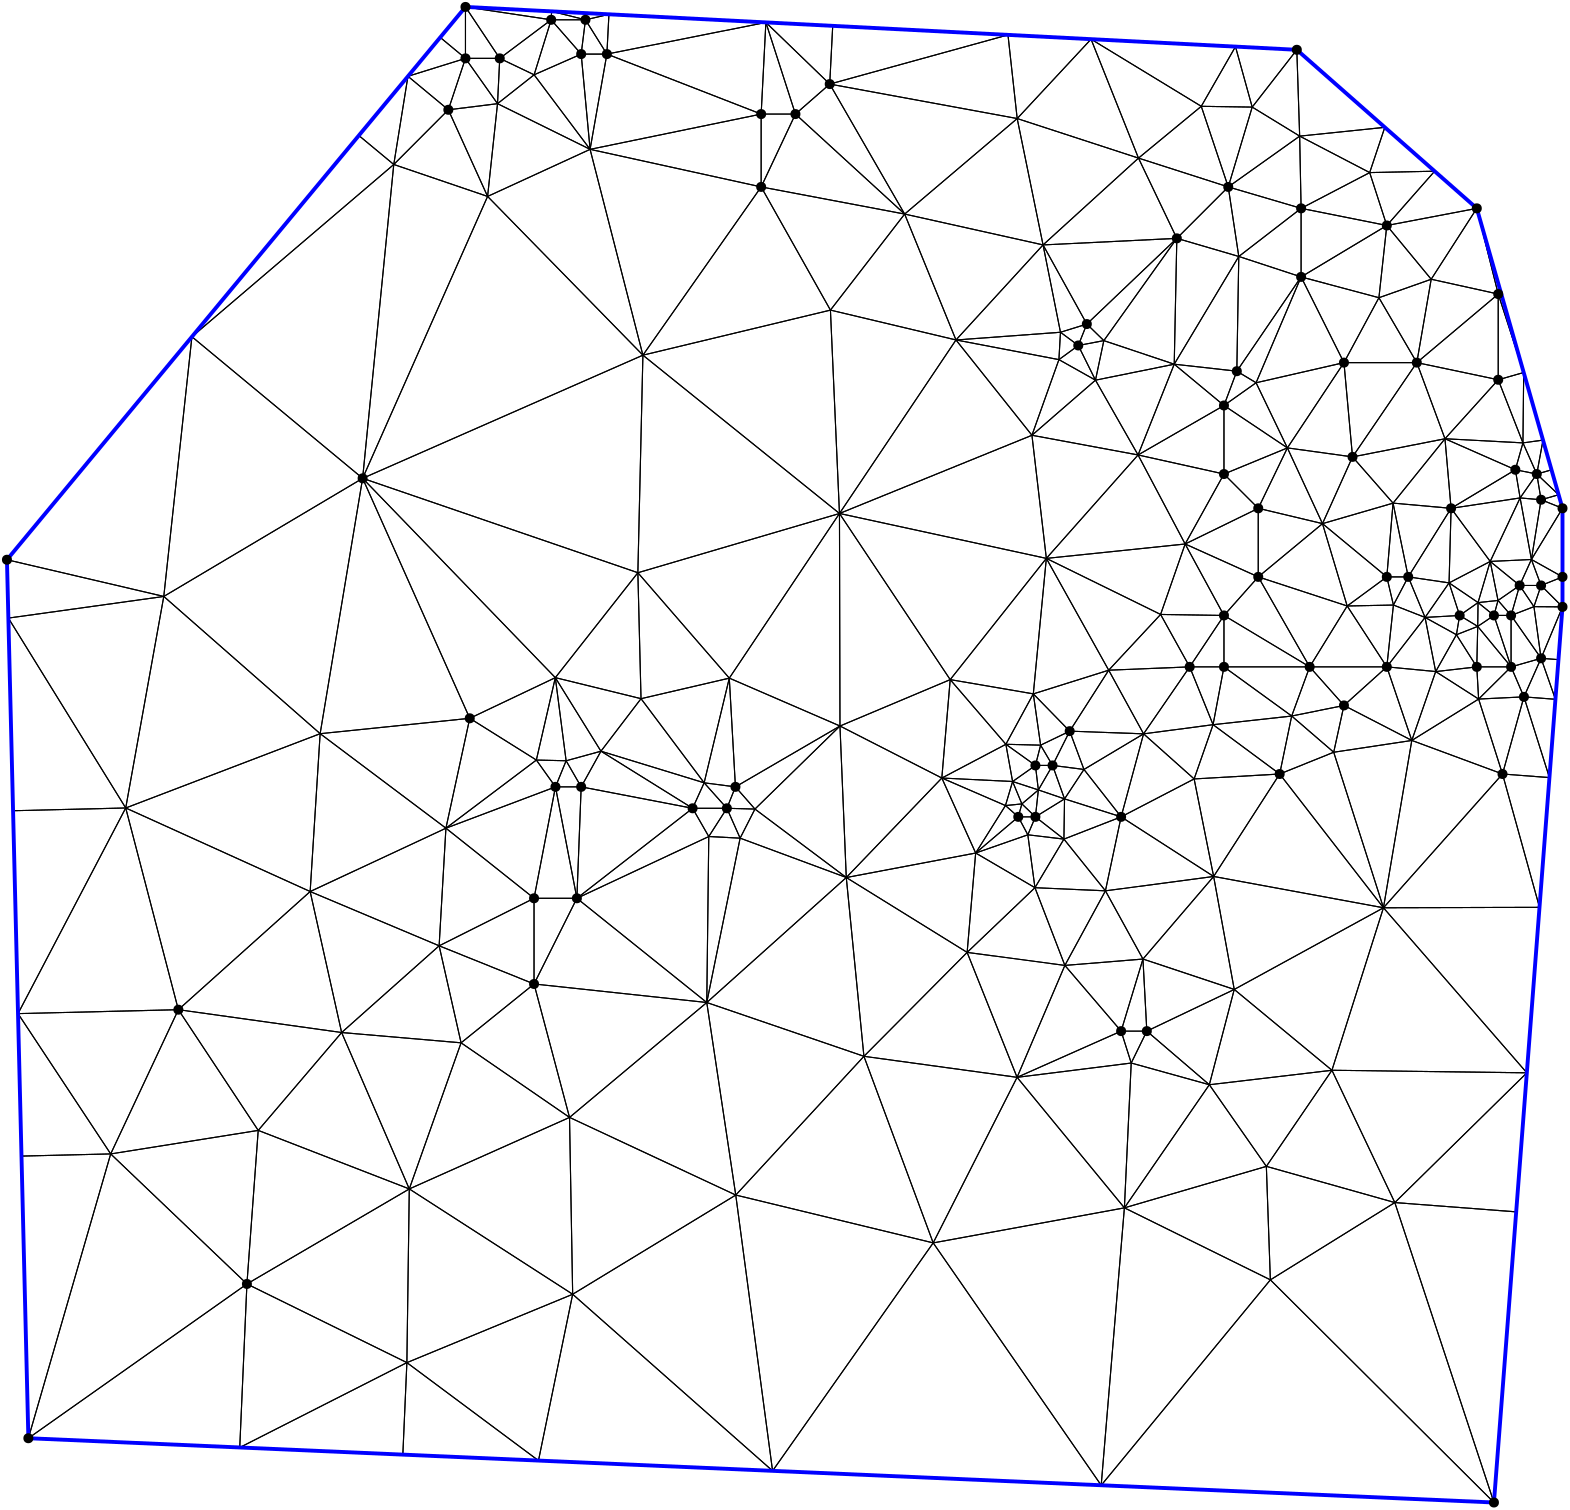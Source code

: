 <?xml version="1.0"?>
<!DOCTYPE ipe SYSTEM "ipe.dtd">
<ipe version="70218" creator="Ipe 7.2.24">
<info created="D:20221020151441" modified="D:20221020151441"/>
<ipestyle name="basic">
<symbol name="mark/disk(sx)" transformations="translations">
<path fill="sym-stroke">
0.6 0 0 0.6 0 0 e
</path>
</symbol>
<anglesize name="22.5 deg" value="22.5"/>
<anglesize name="30 deg" value="30"/>
<anglesize name="45 deg" value="45"/>
<anglesize name="60 deg" value="60"/>
<anglesize name="90 deg" value="90"/>
<arrowsize name="large" value="10"/>
<arrowsize name="small" value="5"/>
<arrowsize name="tiny" value="3"/>
<color name="blue" value="0 0 1"/>
<color name="gray" value="0.745"/>
<color name="green" value="0 1 0"/>
<color name="red" value="1 0 0"/>
<color name="pink" value="1 0.753 0.796"/>
<pen name="heavier" value="0.8"/>
<pen name="fat" value="1.4"/>
<pen name="ultrafat" value="2"/>
<gridsize name="16 pts (~6 mm)" value="16"/>
<gridsize name="32 pts (~12 mm)" value="32"/>
<gridsize name="4 pts" value="4"/>
<gridsize name="8 pts (~3 mm)" value="8"/>
<opacity name="10%" value="0.1"/>
<opacity name="25%" value="0.25"/>
<opacity name="50%" value="0.5"/>
<opacity name="75%" value="0.75"/>
<symbolsize name="large" value="5"/>
<symbolsize name="small" value="2"/>
<symbolsize name="tiny" value="1.1"/>
<textsize name="huge" value="\huge"/>
<textsize name="large" value="\large"/>
<textsize name="small" value="\small"/>
<textsize name="tiny" value="	iny"/>
<tiling name="falling" angle="-60" step="4" width="1"/>
<tiling name="rising" angle="30" step="4" width="1"/>
</ipestyle>
<page>
<layer name="hull"/>
<layer name="constraints"/>
<layer name="triangulation"/>
<layer name="obtuse"/>
<layer name="blub"/>
<layer name="problems"/>
<view layers="hull constraints triangulation obtuse blub" active="triangulation"/>
<path layer="triangulation" stroke="black">
515.133 738.558 m 
512.749 748.694 l 
</path>
<path layer="triangulation" stroke="black">
512.749 748.694 m 
498.485 738.214 l 
</path>
<path layer="triangulation" stroke="black">
498.485 738.214 m 
515.133 738.558 l 
</path>
<path layer="triangulation" stroke="black">
465.69 818.582 m 
458.755 822.744 l 
</path>
<path layer="triangulation" stroke="black">
458.755 822.744 m 
454.127 810.402 l 
</path>
<path layer="triangulation" stroke="black">
454.127 810.402 m 
465.69 818.582 l 
</path>
<path layer="triangulation" stroke="black">
511.543 629.57 m 
474.182 677.73 l 
</path>
<path layer="triangulation" stroke="black">
474.182 677.73 m 
450.41 640.843 l 
</path>
<path layer="triangulation" stroke="black">
450.41 640.843 m 
511.543 629.57 l 
</path>
<path layer="triangulation" stroke="black">
267.939 595.465 m 
324.512 576.101 l 
</path>
<path layer="triangulation" stroke="black">
324.512 576.101 m 
318.161 640.468 l 
</path>
<path layer="triangulation" stroke="black">
318.161 640.468 m 
267.939 595.465 l 
</path>
<path layer="triangulation" stroke="black">
267.939 595.465 m 
205.752 602.138 l 
</path>
<path layer="triangulation" stroke="black">
205.752 602.138 m 
218.529 554.104 l 
</path>
<path layer="triangulation" stroke="black">
218.529 554.104 m 
267.939 595.465 l 
</path>
<path layer="triangulation" stroke="black">
565.718 737.98 m 
560.573 745.609 l 
</path>
<path layer="triangulation" stroke="black">
560.573 745.609 m 
557.488 734.81 l 
</path>
<path layer="triangulation" stroke="black">
557.488 734.81 m 
565.718 737.98 l 
</path>
<path layer="triangulation" stroke="black">
545.803 704.714 m 
557.488 716.298 l 
</path>
<path layer="triangulation" stroke="black">
557.488 716.298 m 
545.146 716.298 l 
</path>
<path layer="triangulation" stroke="black">
545.146 716.298 m 
545.803 704.714 l 
</path>
<path layer="triangulation" stroke="black">
489.596 767.866 m 
515 775.247 l 
</path>
<path layer="triangulation" stroke="black">
515 775.247 m 
500.408 791.89 l 
</path>
<path layer="triangulation" stroke="black">
500.408 791.89 m 
489.596 767.866 l 
</path>
<path layer="triangulation" stroke="black">
205.784 929.448 m 
225.931 902.611 l 
</path>
<path layer="triangulation" stroke="black">
225.931 902.611 m 
222.722 936.904 l 
</path>
<path layer="triangulation" stroke="black">
222.722 936.904 m 
205.784 929.448 l 
</path>
<path layer="triangulation" stroke="black">
213.466 673.102 m 
205.752 632.992 l 
</path>
<path layer="triangulation" stroke="black">
205.752 632.992 m 
221.179 632.992 l 
</path>
<path layer="triangulation" stroke="black">
221.179 632.992 m 
213.466 673.102 l 
</path>
<path layer="triangulation" stroke="black">
99.809 435.274 m 
102.391 494.149 l 
</path>
<path layer="triangulation" stroke="black">
102.391 494.149 m 
23.7135 438.612 l 
</path>
<path layer="triangulation" stroke="black">
23.7135 438.612 m 
99.809 435.274 l 
</path>
<path layer="triangulation" stroke="black">
160.843 528.356 m 
219.66 490.443 l 
</path>
<path layer="triangulation" stroke="black">
219.66 490.443 m 
218.529 554.104 l 
</path>
<path layer="triangulation" stroke="black">
218.529 554.104 m 
160.843 528.356 l 
</path>
<path layer="triangulation" stroke="black">
431.315 735.173 m 
412.633 715.104 l 
</path>
<path layer="triangulation" stroke="black">
412.633 715.104 m 
441.785 716.298 l 
</path>
<path layer="triangulation" stroke="black">
441.785 716.298 m 
431.315 735.173 l 
</path>
<path layer="triangulation" stroke="black">
171.587 615.885 m 
125.156 635.421 l 
</path>
<path layer="triangulation" stroke="black">
125.156 635.421 m 
136.486 584.659 l 
</path>
<path layer="triangulation" stroke="black">
136.486 584.659 m 
171.587 615.885 l 
</path>
<path layer="triangulation" stroke="black">
206.586 682.757 m 
182.612 697.785 l 
</path>
<path layer="triangulation" stroke="black">
182.612 697.785 m 
174.031 658.223 l 
</path>
<path layer="triangulation" stroke="black">
174.031 658.223 m 
206.586 682.757 l 
</path>
<path layer="triangulation" stroke="black">
159.975 465.828 m 
102.391 494.149 l 
</path>
<path layer="triangulation" stroke="black">
102.391 494.149 m 
99.809 435.274 l 
</path>
<path layer="triangulation" stroke="black">
99.809 435.274 m 
159.975 465.828 l 
</path>
<path layer="triangulation" stroke="black">
410.879 833.749 m 
404.76 839.713 l 
</path>
<path layer="triangulation" stroke="black">
404.76 839.713 m 
401.675 832 l 
</path>
<path layer="triangulation" stroke="black">
401.675 832 m 
410.879 833.749 l 
</path>
<path layer="triangulation" stroke="black">
53.348 540.963 m 
102.391 494.149 l 
</path>
<path layer="triangulation" stroke="black">
102.391 494.149 m 
106.456 549.432 l 
</path>
<path layer="triangulation" stroke="black">
106.456 549.432 m 
53.348 540.963 l 
</path>
<path layer="triangulation" stroke="black">
222.722 936.904 m 
224.264 949.245 l 
</path>
<path layer="triangulation" stroke="black">
224.264 949.245 m 
211.923 949.245 l 
</path>
<path layer="triangulation" stroke="black">
211.923 949.245 m 
222.722 936.904 l 
</path>
<path layer="triangulation" stroke="black">
299.857 915.306 m 
339.171 879.311 l 
</path>
<path layer="triangulation" stroke="black">
339.171 879.311 m 
312.198 926.105 l 
</path>
<path layer="triangulation" stroke="black">
312.198 926.105 m 
299.857 915.306 l 
</path>
<path layer="triangulation" stroke="black">
181.069 953.873 m 
181.069 935.361 l 
</path>
<path layer="triangulation" stroke="black">
181.069 935.361 m 
193.41 935.361 l 
</path>
<path layer="triangulation" stroke="black">
193.41 935.361 m 
181.069 953.873 l 
</path>
<path layer="triangulation" stroke="black">
560.741 777.118 m 
559.03 787.262 l 
</path>
<path layer="triangulation" stroke="black">
559.03 787.262 m 
535.89 773.377 l 
</path>
<path layer="triangulation" stroke="black">
535.89 773.377 m 
560.741 777.118 l 
</path>
<path layer="triangulation" stroke="black">
523.548 825.829 m 
497.322 825.829 l 
</path>
<path layer="triangulation" stroke="black">
497.322 825.829 m 
500.408 791.89 l 
</path>
<path layer="triangulation" stroke="black">
500.408 791.89 m 
523.548 825.829 l 
</path>
<path layer="triangulation" stroke="black">
423.353 899.452 m 
406.276 942.265 l 
</path>
<path layer="triangulation" stroke="black">
406.276 942.265 m 
379.688 913.692 l 
</path>
<path layer="triangulation" stroke="black">
379.688 913.692 m 
423.353 899.452 l 
</path>
<path layer="triangulation" stroke="black">
205.784 929.448 m 
222.722 936.904 l 
</path>
<path layer="triangulation" stroke="black">
222.722 936.904 m 
211.923 949.245 l 
</path>
<path layer="triangulation" stroke="black">
211.923 949.245 m 
205.784 929.448 l 
</path>
<path layer="triangulation" stroke="black">
339.171 879.311 m 
287.515 889.08 l 
</path>
<path layer="triangulation" stroke="black">
287.515 889.08 m 
312.455 844.735 l 
</path>
<path layer="triangulation" stroke="black">
312.455 844.735 m 
339.171 879.311 l 
</path>
<path layer="triangulation" stroke="black">
458.755 822.744 m 
465.69 818.582 l 
</path>
<path layer="triangulation" stroke="black">
465.69 818.582 m 
481.895 856.683 l 
</path>
<path layer="triangulation" stroke="black">
481.895 856.683 m 
458.755 822.744 l 
</path>
<path layer="triangulation" stroke="black">
565.718 737.98 m 
557.488 734.81 l 
</path>
<path layer="triangulation" stroke="black">
557.488 734.81 m 
568.287 719.383 l 
</path>
<path layer="triangulation" stroke="black">
568.287 719.383 m 
565.718 737.98 l 
</path>
<path layer="triangulation" stroke="black">
557.488 716.298 m 
551.317 734.81 l 
</path>
<path layer="triangulation" stroke="black">
551.317 734.81 m 
545.479 730.871 l 
</path>
<path layer="triangulation" stroke="black">
545.479 730.871 m 
557.488 716.298 l 
</path>
<path layer="triangulation" stroke="black">
549.974 754.256 m 
564.806 754.956 l 
</path>
<path layer="triangulation" stroke="black">
564.806 754.956 m 
560.741 777.118 l 
</path>
<path layer="triangulation" stroke="black">
560.741 777.118 m 
549.974 754.256 l 
</path>
<path layer="triangulation" stroke="black">
567.72 629.741 m 
554.402 677.73 l 
</path>
<path layer="triangulation" stroke="black">
554.402 677.73 m 
511.543 629.57 l 
</path>
<path layer="triangulation" stroke="black">
511.543 629.57 m 
567.72 629.741 l 
</path>
<path layer="triangulation" stroke="black">
549.974 754.256 m 
535.164 746.533 l 
</path>
<path layer="triangulation" stroke="black">
535.164 746.533 m 
545.596 739.447 l 
</path>
<path layer="triangulation" stroke="black">
545.596 739.447 m 
549.974 754.256 l 
</path>
<path layer="triangulation" stroke="black">
562.116 705.499 m 
557.488 716.298 l 
</path>
<path layer="triangulation" stroke="black">
557.488 716.298 m 
545.803 704.714 l 
</path>
<path layer="triangulation" stroke="black">
545.803 704.714 m 
562.116 705.499 l 
</path>
<path layer="triangulation" stroke="black">
557.488 716.298 m 
557.488 734.81 l 
</path>
<path layer="triangulation" stroke="black">
557.488 734.81 m 
551.317 734.81 l 
</path>
<path layer="triangulation" stroke="black">
551.317 734.81 m 
557.488 716.298 l 
</path>
<path layer="triangulation" stroke="black">
205.752 602.138 m 
179.485 580.955 l 
</path>
<path layer="triangulation" stroke="black">
179.485 580.955 m 
218.529 554.104 l 
</path>
<path layer="triangulation" stroke="black">
218.529 554.104 m 
205.752 602.138 l 
</path>
<path layer="triangulation" stroke="black">
521.745 689.813 m 
530.343 714.608 l 
</path>
<path layer="triangulation" stroke="black">
530.343 714.608 m 
512.749 716.298 l 
</path>
<path layer="triangulation" stroke="black">
512.749 716.298 m 
521.745 689.813 l 
</path>
<path layer="triangulation" stroke="black">
206.586 682.757 m 
174.031 658.223 l 
</path>
<path layer="triangulation" stroke="black">
174.031 658.223 m 
213.466 673.102 l 
</path>
<path layer="triangulation" stroke="black">
213.466 673.102 m 
206.586 682.757 l 
</path>
<path layer="triangulation" stroke="black">
136.486 584.659 m 
77.708 592.882 l 
</path>
<path layer="triangulation" stroke="black">
77.708 592.882 m 
106.456 549.432 l 
</path>
<path layer="triangulation" stroke="black">
106.456 549.432 m 
136.486 584.659 l 
</path>
<path layer="triangulation" stroke="black">
58.7581 665.501 m 
18.2037 664.512 l 
</path>
<path layer="triangulation" stroke="black">
18.2037 664.512 m 
19.9852 591.474 l 
</path>
<path layer="triangulation" stroke="black">
19.9852 591.474 m 
58.7581 665.501 l 
</path>
<path layer="triangulation" stroke="black">
53.348 540.963 m 
23.7135 438.612 l 
</path>
<path layer="triangulation" stroke="black">
23.7135 438.612 m 
102.391 494.149 l 
</path>
<path layer="triangulation" stroke="black">
102.391 494.149 m 
53.348 540.963 l 
</path>
<path layer="triangulation" stroke="black">
262.832 665.388 m 
221.179 632.992 l 
</path>
<path layer="triangulation" stroke="black">
221.179 632.992 m 
268.656 655.224 l 
</path>
<path layer="triangulation" stroke="black">
268.656 655.224 m 
262.832 665.388 l 
</path>
<path layer="triangulation" stroke="black">
205.752 632.992 m 
205.752 602.138 l 
</path>
<path layer="triangulation" stroke="black">
205.752 602.138 m 
221.179 632.992 l 
</path>
<path layer="triangulation" stroke="black">
221.179 632.992 m 
205.752 632.992 l 
</path>
<path layer="triangulation" stroke="black">
361.668 613.511 m 
324.512 576.101 l 
</path>
<path layer="triangulation" stroke="black">
324.512 576.101 m 
379.648 568.535 l 
</path>
<path layer="triangulation" stroke="black">
379.648 568.535 m 
361.668 613.511 l 
</path>
<path layer="triangulation" stroke="black">
545.803 704.714 m 
554.402 677.73 l 
</path>
<path layer="triangulation" stroke="black">
554.402 677.73 m 
562.116 705.499 l 
</path>
<path layer="triangulation" stroke="black">
562.116 705.499 m 
545.803 704.714 l 
</path>
<path layer="triangulation" stroke="black">
396.852 608.825 m 
379.648 568.535 l 
</path>
<path layer="triangulation" stroke="black">
379.648 568.535 m 
417.102 585.168 l 
</path>
<path layer="triangulation" stroke="black">
417.102 585.168 m 
396.852 608.825 l 
</path>
<path layer="triangulation" stroke="black">
417.102 585.168 m 
426.358 585.168 l 
</path>
<path layer="triangulation" stroke="black">
426.358 585.168 m 
424.964 611.117 l 
</path>
<path layer="triangulation" stroke="black">
424.964 611.117 m 
417.102 585.168 l 
</path>
<path layer="triangulation" stroke="black">
420.739 573.681 m 
426.358 585.168 l 
</path>
<path layer="triangulation" stroke="black">
426.358 585.168 m 
417.102 585.168 l 
</path>
<path layer="triangulation" stroke="black">
417.102 585.168 m 
420.739 573.681 l 
</path>
<path layer="triangulation" stroke="black">
478.506 698.602 m 
497.322 702.413 l 
</path>
<path layer="triangulation" stroke="black">
497.322 702.413 m 
484.981 716.298 l 
</path>
<path layer="triangulation" stroke="black">
484.981 716.298 m 
478.506 698.602 l 
</path>
<path layer="triangulation" stroke="black">
381.376 666.967 m 
380.077 662.303 l 
</path>
<path layer="triangulation" stroke="black">
380.077 662.303 m 
386.248 662.303 l 
</path>
<path layer="triangulation" stroke="black">
386.248 662.303 m 
381.376 666.967 l 
</path>
<path layer="triangulation" stroke="black">
396.733 668.771 m 
386.248 662.303 l 
</path>
<path layer="triangulation" stroke="black">
386.248 662.303 m 
396.511 654.289 l 
</path>
<path layer="triangulation" stroke="black">
396.511 654.289 m 
396.733 668.771 l 
</path>
<path layer="triangulation" stroke="black">
423.199 792.585 m 
454.127 810.402 l 
</path>
<path layer="triangulation" stroke="black">
454.127 810.402 m 
436.222 825.26 l 
</path>
<path layer="triangulation" stroke="black">
436.222 825.26 m 
423.199 792.585 l 
</path>
<path layer="triangulation" stroke="black">
396.733 668.771 m 
387.311 671.994 l 
</path>
<path layer="triangulation" stroke="black">
387.311 671.994 m 
386.248 662.303 l 
</path>
<path layer="triangulation" stroke="black">
386.248 662.303 m 
396.733 668.771 l 
</path>
<path layer="triangulation" stroke="black">
412.633 715.104 m 
398.59 693.157 l 
</path>
<path layer="triangulation" stroke="black">
398.59 693.157 m 
425.185 692.191 l 
</path>
<path layer="triangulation" stroke="black">
425.185 692.191 m 
412.633 715.104 l 
</path>
<path layer="triangulation" stroke="black">
411.456 635.676 m 
386.08 636.803 l 
</path>
<path layer="triangulation" stroke="black">
386.08 636.803 m 
396.852 608.825 l 
</path>
<path layer="triangulation" stroke="black">
396.852 608.825 m 
411.456 635.676 l 
</path>
<path layer="triangulation" stroke="black">
244.944 828.512 m 
287.515 889.08 l 
</path>
<path layer="triangulation" stroke="black">
287.515 889.08 m 
225.931 902.611 l 
</path>
<path layer="triangulation" stroke="black">
225.931 902.611 m 
244.944 828.512 l 
</path>
<path layer="triangulation" stroke="black">
443.387 675.957 m 
417.102 662.303 l 
</path>
<path layer="triangulation" stroke="black">
417.102 662.303 m 
450.41 640.843 l 
</path>
<path layer="triangulation" stroke="black">
450.41 640.843 m 
443.387 675.957 l 
</path>
<path layer="triangulation" stroke="black">
378.037 675.022 m 
352.557 676.281 l 
</path>
<path layer="triangulation" stroke="black">
352.557 676.281 m 
375.463 666.371 l 
</path>
<path layer="triangulation" stroke="black">
375.463 666.371 m 
378.037 675.022 l 
</path>
<path layer="triangulation" stroke="black">
392.419 680.815 m 
398.59 693.157 l 
</path>
<path layer="triangulation" stroke="black">
398.59 693.157 m 
388.119 688.114 l 
</path>
<path layer="triangulation" stroke="black">
388.119 688.114 m 
392.419 680.815 l 
</path>
<path layer="triangulation" stroke="black">
279.943 654.635 m 
318.161 640.468 l 
</path>
<path layer="triangulation" stroke="black">
318.161 640.468 m 
285.277 665.11 l 
</path>
<path layer="triangulation" stroke="black">
285.277 665.11 m 
279.943 654.635 l 
</path>
<path layer="triangulation" stroke="black">
222.722 673.102 m 
213.466 673.102 l 
</path>
<path layer="triangulation" stroke="black">
213.466 673.102 m 
221.179 632.992 l 
</path>
<path layer="triangulation" stroke="black">
221.179 632.992 m 
222.722 673.102 l 
</path>
<path layer="triangulation" stroke="black">
275.174 665.388 m 
266.99 674.559 l 
</path>
<path layer="triangulation" stroke="black">
266.99 674.559 m 
262.832 665.388 l 
</path>
<path layer="triangulation" stroke="black">
262.832 665.388 m 
275.174 665.388 l 
</path>
<path layer="triangulation" stroke="black">
189.032 885.659 m 
244.944 828.512 l 
</path>
<path layer="triangulation" stroke="black">
244.944 828.512 m 
225.931 902.611 l 
</path>
<path layer="triangulation" stroke="black">
225.931 902.611 m 
189.032 885.659 l 
</path>
<path layer="triangulation" stroke="black">
278.259 673.102 m 
266.99 674.559 l 
</path>
<path layer="triangulation" stroke="black">
266.99 674.559 m 
275.174 665.388 l 
</path>
<path layer="triangulation" stroke="black">
275.174 665.388 m 
278.259 673.102 l 
</path>
<path layer="triangulation" stroke="black">
222.722 673.102 m 
221.179 632.992 l 
</path>
<path layer="triangulation" stroke="black">
221.179 632.992 m 
262.832 665.388 l 
</path>
<path layer="triangulation" stroke="black">
262.832 665.388 m 
222.722 673.102 l 
</path>
<path layer="triangulation" stroke="black">
211.923 949.245 m 
181.069 953.873 l 
</path>
<path layer="triangulation" stroke="black">
181.069 953.873 m 
193.41 935.361 l 
</path>
<path layer="triangulation" stroke="black">
193.41 935.361 m 
211.923 949.245 l 
</path>
<path layer="triangulation" stroke="black">
206.586 682.757 m 
217.304 682.499 l 
</path>
<path layer="triangulation" stroke="black">
217.304 682.499 m 
213.416 712.42 l 
</path>
<path layer="triangulation" stroke="black">
213.416 712.42 m 
206.586 682.757 l 
</path>
<path layer="triangulation" stroke="black">
189.032 885.659 m 
155.256 897.156 l 
</path>
<path layer="triangulation" stroke="black">
155.256 897.156 m 
144.044 784.176 l 
</path>
<path layer="triangulation" stroke="black">
144.044 784.176 m 
189.032 885.659 l 
</path>
<path layer="triangulation" stroke="black">
192.605 919.05 m 
181.069 935.361 l 
</path>
<path layer="triangulation" stroke="black">
181.069 935.361 m 
174.898 916.848 l 
</path>
<path layer="triangulation" stroke="black">
174.898 916.848 m 
192.605 919.05 l 
</path>
<path layer="triangulation" stroke="black">
82.5917 835.148 m 
16 754.865 l 
</path>
<path layer="triangulation" stroke="black">
16 754.865 m 
72.4608 741.655 l 
</path>
<path layer="triangulation" stroke="black">
72.4608 741.655 m 
82.5917 835.148 l 
</path>
<path layer="triangulation" stroke="black">
225.931 902.611 m 
287.515 889.08 l 
</path>
<path layer="triangulation" stroke="black">
287.515 889.08 m 
287.515 915.306 l 
</path>
<path layer="triangulation" stroke="black">
287.515 915.306 m 
225.931 902.611 l 
</path>
<path layer="triangulation" stroke="black">
287.515 915.306 m 
289.216 948.299 l 
</path>
<path layer="triangulation" stroke="black">
289.216 948.299 m 
231.978 936.904 l 
</path>
<path layer="triangulation" stroke="black">
231.978 936.904 m 
287.515 915.306 l 
</path>
<path layer="triangulation" stroke="black">
181.069 935.361 m 
192.605 919.05 l 
</path>
<path layer="triangulation" stroke="black">
192.605 919.05 m 
193.41 935.361 l 
</path>
<path layer="triangulation" stroke="black">
193.41 935.361 m 
181.069 935.361 l 
</path>
<path layer="triangulation" stroke="black">
231.978 936.904 m 
224.264 949.245 l 
</path>
<path layer="triangulation" stroke="black">
224.264 949.245 m 
222.722 936.904 l 
</path>
<path layer="triangulation" stroke="black">
222.722 936.904 m 
231.978 936.904 l 
</path>
<path layer="triangulation" stroke="black">
212.079 952.275 m 
181.069 953.873 l 
</path>
<path layer="triangulation" stroke="black">
181.069 953.873 m 
211.923 949.245 l 
</path>
<path layer="triangulation" stroke="black">
211.923 949.245 m 
212.079 952.275 l 
</path>
<path layer="triangulation" stroke="black">
205.784 929.448 m 
211.923 949.245 l 
</path>
<path layer="triangulation" stroke="black">
211.923 949.245 m 
193.41 935.361 l 
</path>
<path layer="triangulation" stroke="black">
193.41 935.361 m 
205.784 929.448 l 
</path>
<path layer="triangulation" stroke="black">
224.264 949.245 m 
212.079 952.275 l 
</path>
<path layer="triangulation" stroke="black">
212.079 952.275 m 
211.923 949.245 l 
</path>
<path layer="triangulation" stroke="black">
211.923 949.245 m 
224.264 949.245 l 
</path>
<path layer="triangulation" stroke="black">
213.416 712.42 m 
244.267 704.851 l 
</path>
<path layer="triangulation" stroke="black">
244.267 704.851 m 
243.132 750.193 l 
</path>
<path layer="triangulation" stroke="black">
243.132 750.193 m 
213.416 712.42 l 
</path>
<path layer="triangulation" stroke="black">
312.198 926.105 m 
313.278 947.058 l 
</path>
<path layer="triangulation" stroke="black">
313.278 947.058 m 
289.216 948.299 l 
</path>
<path layer="triangulation" stroke="black">
289.216 948.299 m 
312.198 926.105 l 
</path>
<path layer="triangulation" stroke="black">
289.216 948.299 m 
299.857 915.306 l 
</path>
<path layer="triangulation" stroke="black">
299.857 915.306 m 
312.198 926.105 l 
</path>
<path layer="triangulation" stroke="black">
312.198 926.105 m 
289.216 948.299 l 
</path>
<path layer="triangulation" stroke="black">
315.709 771.518 m 
312.455 844.735 l 
</path>
<path layer="triangulation" stroke="black">
312.455 844.735 m 
244.944 828.512 l 
</path>
<path layer="triangulation" stroke="black">
244.944 828.512 m 
315.709 771.518 l 
</path>
<path layer="triangulation" stroke="black">
287.515 915.306 m 
287.515 889.08 l 
</path>
<path layer="triangulation" stroke="black">
287.515 889.08 m 
299.857 915.306 l 
</path>
<path layer="triangulation" stroke="black">
299.857 915.306 m 
287.515 915.306 l 
</path>
<path layer="triangulation" stroke="black">
287.515 915.306 m 
231.978 936.904 l 
</path>
<path layer="triangulation" stroke="black">
231.978 936.904 m 
225.931 902.611 l 
</path>
<path layer="triangulation" stroke="black">
225.931 902.611 m 
287.515 915.306 l 
</path>
<path layer="triangulation" stroke="black">
481.895 881.366 m 
455.669 889.08 l 
</path>
<path layer="triangulation" stroke="black">
455.669 889.08 m 
459.46 864.046 l 
</path>
<path layer="triangulation" stroke="black">
459.46 864.046 m 
481.895 881.366 l 
</path>
<path layer="triangulation" stroke="black">
339.171 879.311 m 
299.857 915.306 l 
</path>
<path layer="triangulation" stroke="black">
299.857 915.306 m 
287.515 889.08 l 
</path>
<path layer="triangulation" stroke="black">
287.515 889.08 m 
339.171 879.311 l 
</path>
<path layer="triangulation" stroke="black">
440.152 760.536 m 
466.468 748.694 l 
</path>
<path layer="triangulation" stroke="black">
466.468 748.694 m 
466.468 773.377 l 
</path>
<path layer="triangulation" stroke="black">
466.468 773.377 m 
440.152 760.536 l 
</path>
<path layer="triangulation" stroke="black">
379.688 913.692 m 
376.37 943.806 l 
</path>
<path layer="triangulation" stroke="black">
376.37 943.806 m 
312.198 926.105 l 
</path>
<path layer="triangulation" stroke="black">
312.198 926.105 m 
379.688 913.692 l 
</path>
<path layer="triangulation" stroke="black">
476.958 795.124 m 
465.69 818.582 l 
</path>
<path layer="triangulation" stroke="black">
465.69 818.582 m 
454.127 810.402 l 
</path>
<path layer="triangulation" stroke="black">
454.127 810.402 m 
476.958 795.124 l 
</path>
<path layer="triangulation" stroke="black">
436.222 825.26 m 
437.157 870.567 l 
</path>
<path layer="triangulation" stroke="black">
437.157 870.567 m 
410.879 833.749 l 
</path>
<path layer="triangulation" stroke="black">
410.879 833.749 m 
436.222 825.26 l 
</path>
<path layer="triangulation" stroke="black">
423.199 792.585 m 
440.152 760.536 l 
</path>
<path layer="triangulation" stroke="black">
440.152 760.536 m 
454.127 785.719 l 
</path>
<path layer="triangulation" stroke="black">
454.127 785.719 m 
423.199 792.585 l 
</path>
<path layer="triangulation" stroke="black">
339.171 879.311 m 
379.688 913.692 l 
</path>
<path layer="triangulation" stroke="black">
379.688 913.692 m 
312.198 926.105 l 
</path>
<path layer="triangulation" stroke="black">
312.198 926.105 m 
339.171 879.311 l 
</path>
<path layer="triangulation" stroke="black">
489.596 767.866 m 
476.958 795.124 l 
</path>
<path layer="triangulation" stroke="black">
476.958 795.124 m 
466.468 773.377 l 
</path>
<path layer="triangulation" stroke="black">
466.468 773.377 m 
489.596 767.866 l 
</path>
<path layer="triangulation" stroke="black">
407.872 819.515 m 
401.675 832 l 
</path>
<path layer="triangulation" stroke="black">
401.675 832 m 
394.709 826.905 l 
</path>
<path layer="triangulation" stroke="black">
394.709 826.905 m 
407.872 819.515 l 
</path>
<path layer="triangulation" stroke="black">
404.76 839.713 m 
410.879 833.749 l 
</path>
<path layer="triangulation" stroke="black">
410.879 833.749 m 
437.157 870.567 l 
</path>
<path layer="triangulation" stroke="black">
437.157 870.567 m 
404.76 839.713 l 
</path>
<path layer="triangulation" stroke="black">
465.69 818.582 m 
476.958 795.124 l 
</path>
<path layer="triangulation" stroke="black">
476.958 795.124 m 
497.322 825.829 l 
</path>
<path layer="triangulation" stroke="black">
497.322 825.829 m 
465.69 818.582 l 
</path>
<path layer="triangulation" stroke="black">
466.468 748.694 m 
498.485 738.214 l 
</path>
<path layer="triangulation" stroke="black">
498.485 738.214 m 
489.596 767.866 l 
</path>
<path layer="triangulation" stroke="black">
489.596 767.866 m 
466.468 748.694 l 
</path>
<path layer="triangulation" stroke="black">
498.485 738.214 m 
484.981 716.298 l 
</path>
<path layer="triangulation" stroke="black">
484.981 716.298 m 
512.749 716.298 l 
</path>
<path layer="triangulation" stroke="black">
512.749 716.298 m 
498.485 738.214 l 
</path>
<path layer="triangulation" stroke="black">
515 775.247 m 
533.687 798.422 l 
</path>
<path layer="triangulation" stroke="black">
533.687 798.422 m 
500.408 791.89 l 
</path>
<path layer="triangulation" stroke="black">
500.408 791.89 m 
515 775.247 l 
</path>
<path layer="triangulation" stroke="black">
481.895 856.683 m 
459.46 864.046 l 
</path>
<path layer="triangulation" stroke="black">
459.46 864.046 m 
458.755 822.744 l 
</path>
<path layer="triangulation" stroke="black">
458.755 822.744 m 
481.895 856.683 l 
</path>
<path layer="triangulation" stroke="black">
509.909 849.195 m 
481.895 856.683 l 
</path>
<path layer="triangulation" stroke="black">
481.895 856.683 m 
497.322 825.829 l 
</path>
<path layer="triangulation" stroke="black">
497.322 825.829 m 
509.909 849.195 l 
</path>
<path layer="triangulation" stroke="black">
512.749 875.196 m 
481.895 881.366 l 
</path>
<path layer="triangulation" stroke="black">
481.895 881.366 m 
481.895 856.683 l 
</path>
<path layer="triangulation" stroke="black">
481.895 856.683 m 
512.749 875.196 l 
</path>
<path layer="triangulation" stroke="black">
506.585 894.241 m 
481.895 881.366 l 
</path>
<path layer="triangulation" stroke="black">
481.895 881.366 m 
512.749 875.196 l 
</path>
<path layer="triangulation" stroke="black">
512.749 875.196 m 
506.585 894.241 l 
</path>
<path layer="triangulation" stroke="black">
459.46 864.046 m 
437.157 870.567 l 
</path>
<path layer="triangulation" stroke="black">
437.157 870.567 m 
436.222 825.26 l 
</path>
<path layer="triangulation" stroke="black">
436.222 825.26 m 
459.46 864.046 l 
</path>
<path layer="triangulation" stroke="black">
481.378 907.37 m 
455.669 889.08 l 
</path>
<path layer="triangulation" stroke="black">
455.669 889.08 m 
481.895 881.366 l 
</path>
<path layer="triangulation" stroke="black">
481.895 881.366 m 
481.378 907.37 l 
</path>
<path layer="triangulation" stroke="black">
406.276 942.265 m 
376.37 943.806 l 
</path>
<path layer="triangulation" stroke="black">
376.37 943.806 m 
379.688 913.692 l 
</path>
<path layer="triangulation" stroke="black">
379.688 913.692 m 
406.276 942.265 l 
</path>
<path layer="triangulation" stroke="black">
528.729 855.844 m 
552.86 850.512 l 
</path>
<path layer="triangulation" stroke="black">
552.86 850.512 m 
545.146 881.366 l 
</path>
<path layer="triangulation" stroke="black">
545.146 881.366 m 
528.729 855.844 l 
</path>
<path layer="triangulation" stroke="black">
533.687 798.422 m 
523.548 825.829 l 
</path>
<path layer="triangulation" stroke="black">
523.548 825.829 m 
500.408 791.89 l 
</path>
<path layer="triangulation" stroke="black">
500.408 791.89 m 
533.687 798.422 l 
</path>
<path layer="triangulation" stroke="black">
509.909 849.195 m 
497.322 825.829 l 
</path>
<path layer="triangulation" stroke="black">
497.322 825.829 m 
523.548 825.829 l 
</path>
<path layer="triangulation" stroke="black">
523.548 825.829 m 
509.909 849.195 l 
</path>
<path layer="triangulation" stroke="black">
562.028 822.278 m 
553.878 850.803 l 
</path>
<path layer="triangulation" stroke="black">
553.878 850.803 m 
552.86 850.512 l 
</path>
<path layer="triangulation" stroke="black">
552.86 850.512 m 
562.028 822.278 l 
</path>
<path layer="triangulation" stroke="black">
545.146 881.366 m 
512.749 875.196 l 
</path>
<path layer="triangulation" stroke="black">
512.749 875.196 m 
528.729 855.844 l 
</path>
<path layer="triangulation" stroke="black">
528.729 855.844 m 
545.146 881.366 l 
</path>
<path layer="triangulation" stroke="black">
506.585 894.241 m 
481.378 907.37 l 
</path>
<path layer="triangulation" stroke="black">
481.378 907.37 m 
481.895 881.366 l 
</path>
<path layer="triangulation" stroke="black">
481.895 881.366 m 
506.585 894.241 l 
</path>
<path layer="triangulation" stroke="black">
566.744 785.719 m 
568.981 797.944 l 
</path>
<path layer="triangulation" stroke="black">
568.981 797.944 m 
561.759 796.935 l 
</path>
<path layer="triangulation" stroke="black">
561.759 796.935 m 
566.744 785.719 l 
</path>
<path layer="triangulation" stroke="black">
552.86 850.512 m 
523.548 825.829 l 
</path>
<path layer="triangulation" stroke="black">
523.548 825.829 m 
552.86 819.658 l 
</path>
<path layer="triangulation" stroke="black">
552.86 819.658 m 
552.86 850.512 l 
</path>
<path layer="triangulation" stroke="black">
574.603 778.267 m 
566.744 785.719 l 
</path>
<path layer="triangulation" stroke="black">
566.744 785.719 m 
568.287 776.463 l 
</path>
<path layer="triangulation" stroke="black">
568.287 776.463 m 
574.603 778.267 l 
</path>
<path layer="triangulation" stroke="black">
561.759 796.935 m 
552.86 819.658 l 
</path>
<path layer="triangulation" stroke="black">
552.86 819.658 m 
533.687 798.422 l 
</path>
<path layer="triangulation" stroke="black">
533.687 798.422 m 
561.759 796.935 l 
</path>
<path layer="triangulation" stroke="black">
566.744 785.719 m 
559.03 787.262 l 
</path>
<path layer="triangulation" stroke="black">
559.03 787.262 m 
560.741 777.118 l 
</path>
<path layer="triangulation" stroke="black">
560.741 777.118 m 
566.744 785.719 l 
</path>
<path layer="triangulation" stroke="black">
564.806 754.956 m 
568.287 776.463 l 
</path>
<path layer="triangulation" stroke="black">
568.287 776.463 m 
560.741 777.118 l 
</path>
<path layer="triangulation" stroke="black">
560.741 777.118 m 
564.806 754.956 l 
</path>
<path layer="triangulation" stroke="black">
574.603 778.267 m 
572.041 787.233 l 
</path>
<path layer="triangulation" stroke="black">
572.041 787.233 m 
566.744 785.719 l 
</path>
<path layer="triangulation" stroke="black">
566.744 785.719 m 
574.603 778.267 l 
</path>
<path layer="triangulation" stroke="black">
561.759 796.935 m 
533.687 798.422 l 
</path>
<path layer="triangulation" stroke="black">
533.687 798.422 m 
559.03 787.262 l 
</path>
<path layer="triangulation" stroke="black">
559.03 787.262 m 
561.759 796.935 l 
</path>
<path layer="triangulation" stroke="black">
515 775.247 m 
512.749 748.694 l 
</path>
<path layer="triangulation" stroke="black">
512.749 748.694 m 
520.463 748.694 l 
</path>
<path layer="triangulation" stroke="black">
520.463 748.694 m 
515 775.247 l 
</path>
<path layer="triangulation" stroke="black">
568.287 719.383 m 
557.488 734.81 l 
</path>
<path layer="triangulation" stroke="black">
557.488 734.81 m 
557.488 716.298 l 
</path>
<path layer="triangulation" stroke="black">
557.488 716.298 m 
568.287 719.383 l 
</path>
<path layer="triangulation" stroke="black">
545.479 730.871 m 
538.975 734.81 l 
</path>
<path layer="triangulation" stroke="black">
538.975 734.81 m 
537.811 727.871 l 
</path>
<path layer="triangulation" stroke="black">
537.811 727.871 m 
545.479 730.871 l 
</path>
<path layer="triangulation" stroke="black">
576 773.377 m 
568.287 776.463 l 
</path>
<path layer="triangulation" stroke="black">
568.287 776.463 m 
564.806 754.956 l 
</path>
<path layer="triangulation" stroke="black">
564.806 754.956 m 
576 773.377 l 
</path>
<path layer="triangulation" stroke="black">
576 748.694 m 
568.287 745.609 l 
</path>
<path layer="triangulation" stroke="black">
568.287 745.609 m 
576 737.895 l 
</path>
<path layer="triangulation" stroke="black">
576 737.895 m 
576 748.694 l 
</path>
<path layer="triangulation" stroke="black">
576 748.694 m 
576 773.377 l 
</path>
<path layer="triangulation" stroke="black">
576 773.377 m 
564.806 754.956 l 
</path>
<path layer="triangulation" stroke="black">
564.806 754.956 m 
576 748.694 l 
</path>
<path layer="triangulation" stroke="black">
560.573 745.609 m 
552.787 740.218 l 
</path>
<path layer="triangulation" stroke="black">
552.787 740.218 m 
557.488 734.81 l 
</path>
<path layer="triangulation" stroke="black">
557.488 734.81 m 
560.573 745.609 l 
</path>
<path layer="triangulation" stroke="black">
545.596 739.447 m 
535.164 746.533 l 
</path>
<path layer="triangulation" stroke="black">
535.164 746.533 m 
538.975 734.81 l 
</path>
<path layer="triangulation" stroke="black">
538.975 734.81 m 
545.596 739.447 l 
</path>
<path layer="triangulation" stroke="black">
526.519 734.099 m 
520.463 748.694 l 
</path>
<path layer="triangulation" stroke="black">
520.463 748.694 m 
515.133 738.558 l 
</path>
<path layer="triangulation" stroke="black">
515.133 738.558 m 
526.519 734.099 l 
</path>
<path layer="triangulation" stroke="black">
535.89 773.377 m 
515 775.247 l 
</path>
<path layer="triangulation" stroke="black">
515 775.247 m 
520.463 748.694 l 
</path>
<path layer="triangulation" stroke="black">
520.463 748.694 m 
535.89 773.377 l 
</path>
<path layer="triangulation" stroke="black">
454.127 785.719 m 
440.152 760.536 l 
</path>
<path layer="triangulation" stroke="black">
440.152 760.536 m 
466.468 773.377 l 
</path>
<path layer="triangulation" stroke="black">
466.468 773.377 m 
454.127 785.719 l 
</path>
<path layer="triangulation" stroke="black">
484.981 716.298 m 
497.322 702.413 l 
</path>
<path layer="triangulation" stroke="black">
497.322 702.413 m 
512.749 716.298 l 
</path>
<path layer="triangulation" stroke="black">
512.749 716.298 m 
484.981 716.298 l 
</path>
<path layer="triangulation" stroke="black">
412.633 715.104 m 
390.184 755.353 l 
</path>
<path layer="triangulation" stroke="black">
390.184 755.353 m 
385.493 706.58 l 
</path>
<path layer="triangulation" stroke="black">
385.493 706.58 m 
412.633 715.104 l 
</path>
<path layer="triangulation" stroke="black">
478.506 698.602 m 
474.182 677.73 l 
</path>
<path layer="triangulation" stroke="black">
474.182 677.73 m 
493.636 685.57 l 
</path>
<path layer="triangulation" stroke="black">
493.636 685.57 m 
478.506 698.602 l 
</path>
<path layer="triangulation" stroke="black">
537.811 727.871 m 
526.519 734.099 l 
</path>
<path layer="triangulation" stroke="black">
526.519 734.099 m 
530.343 714.608 l 
</path>
<path layer="triangulation" stroke="black">
530.343 714.608 m 
537.811 727.871 l 
</path>
<path layer="triangulation" stroke="black">
450.206 695.488 m 
441.785 716.298 l 
</path>
<path layer="triangulation" stroke="black">
441.785 716.298 m 
425.185 692.191 l 
</path>
<path layer="triangulation" stroke="black">
425.185 692.191 m 
450.206 695.488 l 
</path>
<path layer="triangulation" stroke="black">
454.127 734.81 m 
484.981 716.298 l 
</path>
<path layer="triangulation" stroke="black">
484.981 716.298 m 
466.468 748.694 l 
</path>
<path layer="triangulation" stroke="black">
466.468 748.694 m 
454.127 734.81 l 
</path>
<path layer="triangulation" stroke="black">
454.127 734.81 m 
441.785 716.298 l 
</path>
<path layer="triangulation" stroke="black">
441.785 716.298 m 
454.127 716.298 l 
</path>
<path layer="triangulation" stroke="black">
454.127 716.298 m 
454.127 734.81 l 
</path>
<path layer="triangulation" stroke="black">
454.127 734.81 m 
454.127 716.298 l 
</path>
<path layer="triangulation" stroke="black">
454.127 716.298 m 
484.981 716.298 l 
</path>
<path layer="triangulation" stroke="black">
484.981 716.298 m 
454.127 734.81 l 
</path>
<path layer="triangulation" stroke="black">
443.387 675.957 m 
425.185 692.191 l 
</path>
<path layer="triangulation" stroke="black">
425.185 692.191 m 
417.102 662.303 l 
</path>
<path layer="triangulation" stroke="black">
417.102 662.303 m 
443.387 675.957 l 
</path>
<path layer="triangulation" stroke="black">
411.456 635.676 m 
450.41 640.843 l 
</path>
<path layer="triangulation" stroke="black">
450.41 640.843 m 
417.102 662.303 l 
</path>
<path layer="triangulation" stroke="black">
417.102 662.303 m 
411.456 635.676 l 
</path>
<path layer="triangulation" stroke="black">
457.829 600.175 m 
492.996 571.079 l 
</path>
<path layer="triangulation" stroke="black">
492.996 571.079 m 
511.543 629.57 l 
</path>
<path layer="triangulation" stroke="black">
511.543 629.57 m 
457.829 600.175 l 
</path>
<path layer="triangulation" stroke="black">
535.164 746.533 m 
520.463 748.694 l 
</path>
<path layer="triangulation" stroke="black">
520.463 748.694 m 
526.519 734.099 l 
</path>
<path layer="triangulation" stroke="black">
526.519 734.099 m 
535.164 746.533 l 
</path>
<path layer="triangulation" stroke="black">
515.133 738.558 m 
498.485 738.214 l 
</path>
<path layer="triangulation" stroke="black">
498.485 738.214 m 
512.749 716.298 l 
</path>
<path layer="triangulation" stroke="black">
512.749 716.298 m 
515.133 738.558 l 
</path>
<path layer="triangulation" stroke="black">
448.86 565.871 m 
457.829 600.175 l 
</path>
<path layer="triangulation" stroke="black">
457.829 600.175 m 
426.358 585.168 l 
</path>
<path layer="triangulation" stroke="black">
426.358 585.168 m 
448.86 565.871 l 
</path>
<path layer="triangulation" stroke="black">
571.295 676.437 m 
562.116 705.499 l 
</path>
<path layer="triangulation" stroke="black">
562.116 705.499 m 
554.402 677.73 l 
</path>
<path layer="triangulation" stroke="black">
554.402 677.73 m 
571.295 676.437 l 
</path>
<path layer="triangulation" stroke="black">
568.287 719.383 m 
557.488 716.298 l 
</path>
<path layer="triangulation" stroke="black">
557.488 716.298 m 
562.116 705.499 l 
</path>
<path layer="triangulation" stroke="black">
562.116 705.499 m 
568.287 719.383 l 
</path>
<path layer="triangulation" stroke="black">
573.453 704.631 m 
568.287 719.383 l 
</path>
<path layer="triangulation" stroke="black">
568.287 719.383 m 
562.116 705.499 l 
</path>
<path layer="triangulation" stroke="black">
562.116 705.499 m 
573.453 704.631 l 
</path>
<path layer="triangulation" stroke="black">
576 737.895 m 
565.718 737.98 l 
</path>
<path layer="triangulation" stroke="black">
565.718 737.98 m 
568.287 719.383 l 
</path>
<path layer="triangulation" stroke="black">
568.287 719.383 m 
576 737.895 l 
</path>
<path layer="triangulation" stroke="black">
275.174 665.388 m 
285.277 665.11 l 
</path>
<path layer="triangulation" stroke="black">
285.277 665.11 m 
278.259 673.102 l 
</path>
<path layer="triangulation" stroke="black">
278.259 673.102 m 
275.174 665.388 l 
</path>
<path layer="triangulation" stroke="black">
381.376 666.967 m 
386.248 662.303 l 
</path>
<path layer="triangulation" stroke="black">
386.248 662.303 m 
387.311 671.994 l 
</path>
<path layer="triangulation" stroke="black">
387.311 671.994 m 
381.376 666.967 l 
</path>
<path layer="triangulation" stroke="black">
222.722 673.102 m 
217.304 682.499 l 
</path>
<path layer="triangulation" stroke="black">
217.304 682.499 m 
213.466 673.102 l 
</path>
<path layer="triangulation" stroke="black">
213.466 673.102 m 
222.722 673.102 l 
</path>
<path layer="triangulation" stroke="black">
318.161 640.468 m 
364.741 649.285 l 
</path>
<path layer="triangulation" stroke="black">
364.741 649.285 m 
352.557 676.281 l 
</path>
<path layer="triangulation" stroke="black">
352.557 676.281 m 
318.161 640.468 l 
</path>
<path layer="triangulation" stroke="black">
388.119 688.114 m 
375.611 688.431 l 
</path>
<path layer="triangulation" stroke="black">
375.611 688.431 m 
386.248 680.815 l 
</path>
<path layer="triangulation" stroke="black">
386.248 680.815 m 
388.119 688.114 l 
</path>
<path layer="triangulation" stroke="black">
395.269 836.763 m 
404.76 839.713 l 
</path>
<path layer="triangulation" stroke="black">
404.76 839.713 m 
388.997 868.203 l 
</path>
<path layer="triangulation" stroke="black">
388.997 868.203 m 
395.269 836.763 l 
</path>
<path layer="triangulation" stroke="black">
189.032 885.659 m 
225.931 902.611 l 
</path>
<path layer="triangulation" stroke="black">
225.931 902.611 m 
192.605 919.05 l 
</path>
<path layer="triangulation" stroke="black">
192.605 919.05 m 
189.032 885.659 l 
</path>
<path layer="triangulation" stroke="black">
225.931 902.611 m 
231.978 936.904 l 
</path>
<path layer="triangulation" stroke="black">
231.978 936.904 m 
222.722 936.904 l 
</path>
<path layer="triangulation" stroke="black">
222.722 936.904 m 
225.931 902.611 l 
</path>
<path layer="triangulation" stroke="black">
551.317 734.81 m 
552.787 740.218 l 
</path>
<path layer="triangulation" stroke="black">
552.787 740.218 m 
545.596 739.447 l 
</path>
<path layer="triangulation" stroke="black">
545.596 739.447 m 
551.317 734.81 l 
</path>
<path layer="triangulation" stroke="black">
535.89 773.377 m 
520.463 748.694 l 
</path>
<path layer="triangulation" stroke="black">
520.463 748.694 m 
535.164 746.533 l 
</path>
<path layer="triangulation" stroke="black">
535.164 746.533 m 
535.89 773.377 l 
</path>
<path layer="triangulation" stroke="black">
562.028 822.278 m 
552.86 850.512 l 
</path>
<path layer="triangulation" stroke="black">
552.86 850.512 m 
552.86 819.658 l 
</path>
<path layer="triangulation" stroke="black">
552.86 819.658 m 
562.028 822.278 l 
</path>
<path layer="triangulation" stroke="black">
403.721 679.373 m 
396.733 668.771 l 
</path>
<path layer="triangulation" stroke="black">
396.733 668.771 m 
417.102 662.303 l 
</path>
<path layer="triangulation" stroke="black">
417.102 662.303 m 
403.721 679.373 l 
</path>
<path layer="triangulation" stroke="black">
364.741 649.285 m 
380.077 662.303 l 
</path>
<path layer="triangulation" stroke="black">
380.077 662.303 m 
375.463 666.371 l 
</path>
<path layer="triangulation" stroke="black">
375.463 666.371 m 
364.741 649.285 l 
</path>
<path layer="triangulation" stroke="black">
411.456 635.676 m 
424.964 611.117 l 
</path>
<path layer="triangulation" stroke="black">
424.964 611.117 m 
450.41 640.843 l 
</path>
<path layer="triangulation" stroke="black">
450.41 640.843 m 
411.456 635.676 l 
</path>
<path layer="triangulation" stroke="black">
426.358 585.168 m 
420.739 573.681 l 
</path>
<path layer="triangulation" stroke="black">
420.739 573.681 m 
448.86 565.871 l 
</path>
<path layer="triangulation" stroke="black">
448.86 565.871 m 
426.358 585.168 l 
</path>
<path layer="triangulation" stroke="black">
515.632 523.446 m 
492.996 571.079 l 
</path>
<path layer="triangulation" stroke="black">
492.996 571.079 m 
469.385 536.481 l 
</path>
<path layer="triangulation" stroke="black">
469.385 536.481 m 
515.632 523.446 l 
</path>
<path layer="triangulation" stroke="black">
511.543 629.57 m 
521.745 689.813 l 
</path>
<path layer="triangulation" stroke="black">
521.745 689.813 m 
493.636 685.57 l 
</path>
<path layer="triangulation" stroke="black">
493.636 685.57 m 
511.543 629.57 l 
</path>
<path layer="triangulation" stroke="black">
125.156 635.421 m 
58.7581 665.501 l 
</path>
<path layer="triangulation" stroke="black">
58.7581 665.501 m 
77.708 592.882 l 
</path>
<path layer="triangulation" stroke="black">
77.708 592.882 m 
125.156 635.421 l 
</path>
<path layer="triangulation" stroke="black">
21.2362 540.18 m 
23.7135 438.612 l 
</path>
<path layer="triangulation" stroke="black">
23.7135 438.612 m 
53.348 540.963 l 
</path>
<path layer="triangulation" stroke="black">
53.348 540.963 m 
21.2362 540.18 l 
</path>
<path layer="triangulation" stroke="black">
136.486 584.659 m 
106.456 549.432 l 
</path>
<path layer="triangulation" stroke="black">
106.456 549.432 m 
160.843 528.356 l 
</path>
<path layer="triangulation" stroke="black">
160.843 528.356 m 
136.486 584.659 l 
</path>
<path layer="triangulation" stroke="black">
77.708 592.882 m 
53.348 540.963 l 
</path>
<path layer="triangulation" stroke="black">
53.348 540.963 m 
106.456 549.432 l 
</path>
<path layer="triangulation" stroke="black">
106.456 549.432 m 
77.708 592.882 l 
</path>
<path layer="triangulation" stroke="black">
205.752 632.992 m 
171.587 615.885 l 
</path>
<path layer="triangulation" stroke="black">
171.587 615.885 m 
205.752 602.138 l 
</path>
<path layer="triangulation" stroke="black">
205.752 602.138 m 
205.752 632.992 l 
</path>
<path layer="triangulation" stroke="black">
160.843 528.356 m 
102.391 494.149 l 
</path>
<path layer="triangulation" stroke="black">
102.391 494.149 m 
159.975 465.828 l 
</path>
<path layer="triangulation" stroke="black">
159.975 465.828 m 
160.843 528.356 l 
</path>
<path layer="triangulation" stroke="black">
229.838 685.94 m 
266.99 674.559 l 
</path>
<path layer="triangulation" stroke="black">
266.99 674.559 m 
244.267 704.851 l 
</path>
<path layer="triangulation" stroke="black">
244.267 704.851 m 
229.838 685.94 l 
</path>
<path layer="triangulation" stroke="black">
229.838 685.94 m 
262.832 665.388 l 
</path>
<path layer="triangulation" stroke="black">
262.832 665.388 m 
266.99 674.559 l 
</path>
<path layer="triangulation" stroke="black">
266.99 674.559 m 
229.838 685.94 l 
</path>
<path layer="triangulation" stroke="black">
375.611 688.431 m 
385.493 706.58 l 
</path>
<path layer="triangulation" stroke="black">
385.493 706.58 m 
355.57 711.71 l 
</path>
<path layer="triangulation" stroke="black">
355.57 711.71 m 
375.611 688.431 l 
</path>
<path layer="triangulation" stroke="black">
318.161 640.468 m 
279.943 654.635 l 
</path>
<path layer="triangulation" stroke="black">
279.943 654.635 m 
267.939 595.465 l 
</path>
<path layer="triangulation" stroke="black">
267.939 595.465 m 
318.161 640.468 l 
</path>
<path layer="triangulation" stroke="black">
174.031 658.223 m 
125.156 635.421 l 
</path>
<path layer="triangulation" stroke="black">
125.156 635.421 m 
171.587 615.885 l 
</path>
<path layer="triangulation" stroke="black">
171.587 615.885 m 
174.031 658.223 l 
</path>
<path layer="triangulation" stroke="black">
128.751 692.25 m 
144.044 784.176 l 
</path>
<path layer="triangulation" stroke="black">
144.044 784.176 m 
72.4608 741.655 l 
</path>
<path layer="triangulation" stroke="black">
72.4608 741.655 m 
128.751 692.25 l 
</path>
<path layer="triangulation" stroke="black">
77.708 592.882 m 
19.9852 591.474 l 
</path>
<path layer="triangulation" stroke="black">
19.9852 591.474 m 
53.348 540.963 l 
</path>
<path layer="triangulation" stroke="black">
53.348 540.963 m 
77.708 592.882 l 
</path>
<path layer="triangulation" stroke="black">
128.751 692.25 m 
72.4608 741.655 l 
</path>
<path layer="triangulation" stroke="black">
72.4608 741.655 m 
58.7581 665.501 l 
</path>
<path layer="triangulation" stroke="black">
58.7581 665.501 m 
128.751 692.25 l 
</path>
<path layer="triangulation" stroke="black">
144.044 784.176 m 
82.5917 835.148 l 
</path>
<path layer="triangulation" stroke="black">
82.5917 835.148 m 
72.4608 741.655 l 
</path>
<path layer="triangulation" stroke="black">
72.4608 741.655 m 
144.044 784.176 l 
</path>
<path layer="triangulation" stroke="black">
142.678 907.589 m 
82.5917 835.148 l 
</path>
<path layer="triangulation" stroke="black">
82.5917 835.148 m 
155.256 897.156 l 
</path>
<path layer="triangulation" stroke="black">
155.256 897.156 m 
142.678 907.589 l 
</path>
<path layer="triangulation" stroke="black">
224.388 951.64 m 
212.079 952.275 l 
</path>
<path layer="triangulation" stroke="black">
212.079 952.275 m 
224.264 949.245 l 
</path>
<path layer="triangulation" stroke="black">
224.264 949.245 m 
224.388 951.64 l 
</path>
<path layer="triangulation" stroke="black">
174.898 916.848 m 
189.032 885.659 l 
</path>
<path layer="triangulation" stroke="black">
189.032 885.659 m 
192.605 919.05 l 
</path>
<path layer="triangulation" stroke="black">
192.605 919.05 m 
174.898 916.848 l 
</path>
<path layer="triangulation" stroke="black">
244.944 828.512 m 
243.132 750.193 l 
</path>
<path layer="triangulation" stroke="black">
243.132 750.193 m 
315.709 771.518 l 
</path>
<path layer="triangulation" stroke="black">
315.709 771.518 m 
244.944 828.512 l 
</path>
<path layer="triangulation" stroke="black">
357.65 833.987 m 
388.997 868.203 l 
</path>
<path layer="triangulation" stroke="black">
388.997 868.203 m 
339.171 879.311 l 
</path>
<path layer="triangulation" stroke="black">
339.171 879.311 m 
357.65 833.987 l 
</path>
<path layer="triangulation" stroke="black">
423.353 899.452 m 
437.157 870.567 l 
</path>
<path layer="triangulation" stroke="black">
437.157 870.567 m 
455.669 889.08 l 
</path>
<path layer="triangulation" stroke="black">
455.669 889.08 m 
423.353 899.452 l 
</path>
<path layer="triangulation" stroke="black">
217.304 682.499 m 
229.838 685.94 l 
</path>
<path layer="triangulation" stroke="black">
229.838 685.94 m 
213.416 712.42 l 
</path>
<path layer="triangulation" stroke="black">
213.416 712.42 m 
217.304 682.499 l 
</path>
<path layer="triangulation" stroke="black">
266.99 674.559 m 
278.259 673.102 l 
</path>
<path layer="triangulation" stroke="black">
278.259 673.102 m 
276.047 712.247 l 
</path>
<path layer="triangulation" stroke="black">
276.047 712.247 m 
266.99 674.559 l 
</path>
<path layer="triangulation" stroke="black">
390.184 755.353 m 
384.998 799.676 l 
</path>
<path layer="triangulation" stroke="black">
384.998 799.676 m 
315.709 771.518 l 
</path>
<path layer="triangulation" stroke="black">
315.709 771.518 m 
390.184 755.353 l 
</path>
<path layer="triangulation" stroke="black">
357.65 833.987 m 
312.455 844.735 l 
</path>
<path layer="triangulation" stroke="black">
312.455 844.735 m 
315.709 771.518 l 
</path>
<path layer="triangulation" stroke="black">
315.709 771.518 m 
357.65 833.987 l 
</path>
<path layer="triangulation" stroke="black">
454.127 785.719 m 
476.958 795.124 l 
</path>
<path layer="triangulation" stroke="black">
476.958 795.124 m 
454.127 810.402 l 
</path>
<path layer="triangulation" stroke="black">
454.127 810.402 m 
454.127 785.719 l 
</path>
<path layer="triangulation" stroke="black">
497.322 825.829 m 
481.895 856.683 l 
</path>
<path layer="triangulation" stroke="black">
481.895 856.683 m 
465.69 818.582 l 
</path>
<path layer="triangulation" stroke="black">
465.69 818.582 m 
497.322 825.829 l 
</path>
<path layer="triangulation" stroke="black">
545.146 881.366 m 
529.966 894.739 l 
</path>
<path layer="triangulation" stroke="black">
529.966 894.739 m 
512.749 875.196 l 
</path>
<path layer="triangulation" stroke="black">
512.749 875.196 m 
545.146 881.366 l 
</path>
<path layer="triangulation" stroke="black">
480.353 938.446 m 
458.273 939.584 l 
</path>
<path layer="triangulation" stroke="black">
458.273 939.584 m 
464.293 917.816 l 
</path>
<path layer="triangulation" stroke="black">
464.293 917.816 m 
480.353 938.446 l 
</path>
<path layer="triangulation" stroke="black">
512.033 910.537 m 
481.378 907.37 l 
</path>
<path layer="triangulation" stroke="black">
481.378 907.37 m 
506.585 894.241 l 
</path>
<path layer="triangulation" stroke="black">
506.585 894.241 m 
512.033 910.537 l 
</path>
<path layer="triangulation" stroke="black">
566.744 785.719 m 
561.759 796.935 l 
</path>
<path layer="triangulation" stroke="black">
561.759 796.935 m 
559.03 787.262 l 
</path>
<path layer="triangulation" stroke="black">
559.03 787.262 m 
566.744 785.719 l 
</path>
<path layer="triangulation" stroke="black">
568.981 797.944 m 
562.028 822.278 l 
</path>
<path layer="triangulation" stroke="black">
562.028 822.278 m 
561.759 796.935 l 
</path>
<path layer="triangulation" stroke="black">
561.759 796.935 m 
568.981 797.944 l 
</path>
<path layer="triangulation" stroke="black">
568.981 797.944 m 
566.744 785.719 l 
</path>
<path layer="triangulation" stroke="black">
566.744 785.719 m 
572.041 787.233 l 
</path>
<path layer="triangulation" stroke="black">
572.041 787.233 m 
568.981 797.944 l 
</path>
<path layer="triangulation" stroke="black">
576 773.377 m 
574.603 778.267 l 
</path>
<path layer="triangulation" stroke="black">
574.603 778.267 m 
568.287 776.463 l 
</path>
<path layer="triangulation" stroke="black">
568.287 776.463 m 
576 773.377 l 
</path>
<path layer="triangulation" stroke="black">
530.343 714.608 m 
545.803 704.714 l 
</path>
<path layer="triangulation" stroke="black">
545.803 704.714 m 
545.146 716.298 l 
</path>
<path layer="triangulation" stroke="black">
545.146 716.298 m 
530.343 714.608 l 
</path>
<path layer="triangulation" stroke="black">
521.745 689.813 m 
497.322 702.413 l 
</path>
<path layer="triangulation" stroke="black">
497.322 702.413 m 
493.636 685.57 l 
</path>
<path layer="triangulation" stroke="black">
493.636 685.57 m 
521.745 689.813 l 
</path>
<path layer="triangulation" stroke="black">
557.488 734.81 m 
552.787 740.218 l 
</path>
<path layer="triangulation" stroke="black">
552.787 740.218 m 
551.317 734.81 l 
</path>
<path layer="triangulation" stroke="black">
551.317 734.81 m 
557.488 734.81 l 
</path>
<path layer="triangulation" stroke="black">
560.573 745.609 m 
549.974 754.256 l 
</path>
<path layer="triangulation" stroke="black">
549.974 754.256 m 
552.787 740.218 l 
</path>
<path layer="triangulation" stroke="black">
552.787 740.218 m 
560.573 745.609 l 
</path>
<path layer="triangulation" stroke="black">
454.127 716.298 m 
478.506 698.602 l 
</path>
<path layer="triangulation" stroke="black">
478.506 698.602 m 
484.981 716.298 l 
</path>
<path layer="triangulation" stroke="black">
484.981 716.298 m 
454.127 716.298 l 
</path>
<path layer="triangulation" stroke="black">
454.127 716.298 m 
450.206 695.488 l 
</path>
<path layer="triangulation" stroke="black">
450.206 695.488 m 
478.506 698.602 l 
</path>
<path layer="triangulation" stroke="black">
478.506 698.602 m 
454.127 716.298 l 
</path>
<path layer="triangulation" stroke="black">
385.493 706.58 m 
388.119 688.114 l 
</path>
<path layer="triangulation" stroke="black">
388.119 688.114 m 
398.59 693.157 l 
</path>
<path layer="triangulation" stroke="black">
398.59 693.157 m 
385.493 706.58 l 
</path>
<path layer="triangulation" stroke="black">
386.248 680.815 m 
392.419 680.815 l 
</path>
<path layer="triangulation" stroke="black">
392.419 680.815 m 
388.119 688.114 l 
</path>
<path layer="triangulation" stroke="black">
388.119 688.114 m 
386.248 680.815 l 
</path>
<path layer="triangulation" stroke="black">
392.419 680.815 m 
403.721 679.373 l 
</path>
<path layer="triangulation" stroke="black">
403.721 679.373 m 
398.59 693.157 l 
</path>
<path layer="triangulation" stroke="black">
398.59 693.157 m 
392.419 680.815 l 
</path>
<path layer="triangulation" stroke="black">
392.419 680.815 m 
387.311 671.994 l 
</path>
<path layer="triangulation" stroke="black">
387.311 671.994 m 
396.733 668.771 l 
</path>
<path layer="triangulation" stroke="black">
396.733 668.771 m 
392.419 680.815 l 
</path>
<path layer="triangulation" stroke="black">
396.511 654.289 m 
411.456 635.676 l 
</path>
<path layer="triangulation" stroke="black">
411.456 635.676 m 
417.102 662.303 l 
</path>
<path layer="triangulation" stroke="black">
417.102 662.303 m 
396.511 654.289 l 
</path>
<path layer="triangulation" stroke="black">
364.741 649.285 m 
383.516 655.848 l 
</path>
<path layer="triangulation" stroke="black">
383.516 655.848 m 
380.077 662.303 l 
</path>
<path layer="triangulation" stroke="black">
380.077 662.303 m 
364.741 649.285 l 
</path>
<path layer="triangulation" stroke="black">
160.843 528.356 m 
159.975 465.828 l 
</path>
<path layer="triangulation" stroke="black">
159.975 465.828 m 
219.66 490.443 l 
</path>
<path layer="triangulation" stroke="black">
219.66 490.443 m 
160.843 528.356 l 
</path>
<path layer="triangulation" stroke="black">
469.385 536.481 m 
492.996 571.079 l 
</path>
<path layer="triangulation" stroke="black">
492.996 571.079 m 
448.86 565.871 l 
</path>
<path layer="triangulation" stroke="black">
448.86 565.871 m 
469.385 536.481 l 
</path>
<path layer="triangulation" stroke="black">
450.41 640.843 m 
457.829 600.175 l 
</path>
<path layer="triangulation" stroke="black">
457.829 600.175 m 
511.543 629.57 l 
</path>
<path layer="triangulation" stroke="black">
511.543 629.57 m 
450.41 640.843 l 
</path>
<path layer="triangulation" stroke="black">
424.964 611.117 m 
426.358 585.168 l 
</path>
<path layer="triangulation" stroke="black">
426.358 585.168 m 
457.829 600.175 l 
</path>
<path layer="triangulation" stroke="black">
457.829 600.175 m 
424.964 611.117 l 
</path>
<path layer="triangulation" stroke="black">
158.522 432.699 m 
207.352 430.557 l 
</path>
<path layer="triangulation" stroke="black">
207.352 430.557 m 
159.975 465.828 l 
</path>
<path layer="triangulation" stroke="black">
159.975 465.828 m 
158.522 432.699 l 
</path>
<path layer="triangulation" stroke="black">
19.9852 591.474 m 
21.2362 540.18 l 
</path>
<path layer="triangulation" stroke="black">
21.2362 540.18 m 
53.348 540.963 l 
</path>
<path layer="triangulation" stroke="black">
53.348 540.963 m 
19.9852 591.474 l 
</path>
<path layer="triangulation" stroke="black">
171.587 615.885 m 
136.486 584.659 l 
</path>
<path layer="triangulation" stroke="black">
136.486 584.659 m 
179.485 580.955 l 
</path>
<path layer="triangulation" stroke="black">
179.485 580.955 m 
171.587 615.885 l 
</path>
<path layer="triangulation" stroke="black">
125.156 635.421 m 
77.708 592.882 l 
</path>
<path layer="triangulation" stroke="black">
77.708 592.882 m 
136.486 584.659 l 
</path>
<path layer="triangulation" stroke="black">
136.486 584.659 m 
125.156 635.421 l 
</path>
<path layer="triangulation" stroke="black">
219.66 490.443 m 
159.975 465.828 l 
</path>
<path layer="triangulation" stroke="black">
159.975 465.828 m 
207.352 430.557 l 
</path>
<path layer="triangulation" stroke="black">
207.352 430.557 m 
219.66 490.443 l 
</path>
<path layer="triangulation" stroke="black">
409.931 421.672 m 
551.317 415.471 l 
</path>
<path layer="triangulation" stroke="black">
551.317 415.471 m 
470.831 495.627 l 
</path>
<path layer="triangulation" stroke="black">
470.831 495.627 m 
409.931 421.672 l 
</path>
<path layer="triangulation" stroke="black">
136.486 584.659 m 
160.843 528.356 l 
</path>
<path layer="triangulation" stroke="black">
160.843 528.356 m 
179.485 580.955 l 
</path>
<path layer="triangulation" stroke="black">
179.485 580.955 m 
136.486 584.659 l 
</path>
<path layer="triangulation" stroke="black">
106.456 549.432 m 
102.391 494.149 l 
</path>
<path layer="triangulation" stroke="black">
102.391 494.149 m 
160.843 528.356 l 
</path>
<path layer="triangulation" stroke="black">
160.843 528.356 m 
106.456 549.432 l 
</path>
<path layer="triangulation" stroke="black">
99.809 435.274 m 
158.522 432.699 l 
</path>
<path layer="triangulation" stroke="black">
158.522 432.699 m 
159.975 465.828 l 
</path>
<path layer="triangulation" stroke="black">
159.975 465.828 m 
99.809 435.274 l 
</path>
<path layer="triangulation" stroke="black">
219.66 490.443 m 
207.352 430.557 l 
</path>
<path layer="triangulation" stroke="black">
207.352 430.557 m 
291.627 426.861 l 
</path>
<path layer="triangulation" stroke="black">
291.627 426.861 m 
219.66 490.443 l 
</path>
<path layer="triangulation" stroke="black">
386.08 636.803 m 
411.456 635.676 l 
</path>
<path layer="triangulation" stroke="black">
411.456 635.676 m 
396.511 654.289 l 
</path>
<path layer="triangulation" stroke="black">
396.511 654.289 m 
386.08 636.803 l 
</path>
<path layer="triangulation" stroke="black">
218.529 554.104 m 
179.485 580.955 l 
</path>
<path layer="triangulation" stroke="black">
179.485 580.955 m 
160.843 528.356 l 
</path>
<path layer="triangulation" stroke="black">
160.843 528.356 m 
218.529 554.104 l 
</path>
<path layer="triangulation" stroke="black">
349.447 508.931 m 
291.627 426.861 l 
</path>
<path layer="triangulation" stroke="black">
291.627 426.861 m 
409.931 421.672 l 
</path>
<path layer="triangulation" stroke="black">
409.931 421.672 m 
349.447 508.931 l 
</path>
<path layer="triangulation" stroke="black">
420.739 573.681 m 
379.648 568.535 l 
</path>
<path layer="triangulation" stroke="black">
379.648 568.535 m 
418.281 521.547 l 
</path>
<path layer="triangulation" stroke="black">
418.281 521.547 m 
420.739 573.681 l 
</path>
<path layer="triangulation" stroke="black">
278.371 526.155 m 
291.627 426.861 l 
</path>
<path layer="triangulation" stroke="black">
291.627 426.861 m 
349.447 508.931 l 
</path>
<path layer="triangulation" stroke="black">
349.447 508.931 m 
278.371 526.155 l 
</path>
<path layer="triangulation" stroke="black">
379.648 568.535 m 
324.512 576.101 l 
</path>
<path layer="triangulation" stroke="black">
324.512 576.101 m 
349.447 508.931 l 
</path>
<path layer="triangulation" stroke="black">
349.447 508.931 m 
379.648 568.535 l 
</path>
<path layer="triangulation" stroke="black">
315.889 695.008 m 
352.557 676.281 l 
</path>
<path layer="triangulation" stroke="black">
352.557 676.281 m 
355.57 711.71 l 
</path>
<path layer="triangulation" stroke="black">
355.57 711.71 m 
315.889 695.008 l 
</path>
<path layer="triangulation" stroke="black">
418.281 521.547 m 
379.648 568.535 l 
</path>
<path layer="triangulation" stroke="black">
379.648 568.535 m 
349.447 508.931 l 
</path>
<path layer="triangulation" stroke="black">
349.447 508.931 m 
418.281 521.547 l 
</path>
<path layer="triangulation" stroke="black">
396.852 608.825 m 
424.964 611.117 l 
</path>
<path layer="triangulation" stroke="black">
424.964 611.117 m 
411.456 635.676 l 
</path>
<path layer="triangulation" stroke="black">
411.456 635.676 m 
396.852 608.825 l 
</path>
<path layer="triangulation" stroke="black">
291.627 426.861 m 
278.371 526.155 l 
</path>
<path layer="triangulation" stroke="black">
278.371 526.155 m 
219.66 490.443 l 
</path>
<path layer="triangulation" stroke="black">
219.66 490.443 m 
291.627 426.861 l 
</path>
<path layer="triangulation" stroke="black">
349.447 508.931 m 
324.512 576.101 l 
</path>
<path layer="triangulation" stroke="black">
324.512 576.101 m 
278.371 526.155 l 
</path>
<path layer="triangulation" stroke="black">
278.371 526.155 m 
349.447 508.931 l 
</path>
<path layer="triangulation" stroke="black">
278.371 526.155 m 
218.529 554.104 l 
</path>
<path layer="triangulation" stroke="black">
218.529 554.104 m 
219.66 490.443 l 
</path>
<path layer="triangulation" stroke="black">
219.66 490.443 m 
278.371 526.155 l 
</path>
<path layer="triangulation" stroke="black">
278.371 526.155 m 
324.512 576.101 l 
</path>
<path layer="triangulation" stroke="black">
324.512 576.101 m 
267.939 595.465 l 
</path>
<path layer="triangulation" stroke="black">
267.939 595.465 m 
278.371 526.155 l 
</path>
<path layer="triangulation" stroke="black">
352.557 676.281 m 
315.889 695.008 l 
</path>
<path layer="triangulation" stroke="black">
315.889 695.008 m 
318.161 640.468 l 
</path>
<path layer="triangulation" stroke="black">
318.161 640.468 m 
352.557 676.281 l 
</path>
<path layer="triangulation" stroke="black">
279.943 654.635 m 
275.174 665.388 l 
</path>
<path layer="triangulation" stroke="black">
275.174 665.388 m 
268.656 655.224 l 
</path>
<path layer="triangulation" stroke="black">
268.656 655.224 m 
279.943 654.635 l 
</path>
<path layer="triangulation" stroke="black">
383.516 655.848 m 
364.741 649.285 l 
</path>
<path layer="triangulation" stroke="black">
364.741 649.285 m 
386.08 636.803 l 
</path>
<path layer="triangulation" stroke="black">
386.08 636.803 m 
383.516 655.848 l 
</path>
<path layer="triangulation" stroke="black">
318.161 640.468 m 
324.512 576.101 l 
</path>
<path layer="triangulation" stroke="black">
324.512 576.101 m 
361.668 613.511 l 
</path>
<path layer="triangulation" stroke="black">
361.668 613.511 m 
318.161 640.468 l 
</path>
<path layer="triangulation" stroke="black">
386.248 662.303 m 
383.516 655.848 l 
</path>
<path layer="triangulation" stroke="black">
383.516 655.848 m 
396.511 654.289 l 
</path>
<path layer="triangulation" stroke="black">
396.511 654.289 m 
386.248 662.303 l 
</path>
<path layer="triangulation" stroke="black">
396.852 608.825 m 
417.102 585.168 l 
</path>
<path layer="triangulation" stroke="black">
417.102 585.168 m 
424.964 611.117 l 
</path>
<path layer="triangulation" stroke="black">
424.964 611.117 m 
396.852 608.825 l 
</path>
<path layer="triangulation" stroke="black">
396.511 654.289 m 
383.516 655.848 l 
</path>
<path layer="triangulation" stroke="black">
383.516 655.848 m 
386.08 636.803 l 
</path>
<path layer="triangulation" stroke="black">
386.08 636.803 m 
396.511 654.289 l 
</path>
<path layer="triangulation" stroke="black">
386.248 662.303 m 
380.077 662.303 l 
</path>
<path layer="triangulation" stroke="black">
380.077 662.303 m 
383.516 655.848 l 
</path>
<path layer="triangulation" stroke="black">
383.516 655.848 m 
386.248 662.303 l 
</path>
<path layer="triangulation" stroke="black">
386.248 680.815 m 
387.311 671.994 l 
</path>
<path layer="triangulation" stroke="black">
387.311 671.994 m 
392.419 680.815 l 
</path>
<path layer="triangulation" stroke="black">
392.419 680.815 m 
386.248 680.815 l 
</path>
<path layer="triangulation" stroke="black">
387.311 671.994 m 
378.037 675.022 l 
</path>
<path layer="triangulation" stroke="black">
378.037 675.022 m 
381.376 666.967 l 
</path>
<path layer="triangulation" stroke="black">
381.376 666.967 m 
387.311 671.994 l 
</path>
<path layer="triangulation" stroke="black">
386.248 680.815 m 
378.037 675.022 l 
</path>
<path layer="triangulation" stroke="black">
378.037 675.022 m 
387.311 671.994 l 
</path>
<path layer="triangulation" stroke="black">
387.311 671.994 m 
386.248 680.815 l 
</path>
<path layer="triangulation" stroke="black">
375.463 666.371 m 
380.077 662.303 l 
</path>
<path layer="triangulation" stroke="black">
380.077 662.303 m 
381.376 666.967 l 
</path>
<path layer="triangulation" stroke="black">
381.376 666.967 m 
375.463 666.371 l 
</path>
<path layer="triangulation" stroke="black">
361.668 613.511 m 
364.741 649.285 l 
</path>
<path layer="triangulation" stroke="black">
364.741 649.285 m 
318.161 640.468 l 
</path>
<path layer="triangulation" stroke="black">
318.161 640.468 m 
361.668 613.511 l 
</path>
<path layer="triangulation" stroke="black">
361.668 613.511 m 
386.08 636.803 l 
</path>
<path layer="triangulation" stroke="black">
386.08 636.803 m 
364.741 649.285 l 
</path>
<path layer="triangulation" stroke="black">
364.741 649.285 m 
361.668 613.511 l 
</path>
<path layer="triangulation" stroke="black">
262.832 665.388 m 
268.656 655.224 l 
</path>
<path layer="triangulation" stroke="black">
268.656 655.224 m 
275.174 665.388 l 
</path>
<path layer="triangulation" stroke="black">
275.174 665.388 m 
262.832 665.388 l 
</path>
<path layer="triangulation" stroke="black">
221.179 632.992 m 
267.939 595.465 l 
</path>
<path layer="triangulation" stroke="black">
267.939 595.465 m 
268.656 655.224 l 
</path>
<path layer="triangulation" stroke="black">
268.656 655.224 m 
221.179 632.992 l 
</path>
<path layer="triangulation" stroke="black">
275.174 665.388 m 
279.943 654.635 l 
</path>
<path layer="triangulation" stroke="black">
279.943 654.635 m 
285.277 665.11 l 
</path>
<path layer="triangulation" stroke="black">
285.277 665.11 m 
275.174 665.388 l 
</path>
<path layer="triangulation" stroke="black">
268.656 655.224 m 
267.939 595.465 l 
</path>
<path layer="triangulation" stroke="black">
267.939 595.465 m 
279.943 654.635 l 
</path>
<path layer="triangulation" stroke="black">
279.943 654.635 m 
268.656 655.224 l 
</path>
<path layer="triangulation" stroke="black">
205.752 602.138 m 
267.939 595.465 l 
</path>
<path layer="triangulation" stroke="black">
267.939 595.465 m 
221.179 632.992 l 
</path>
<path layer="triangulation" stroke="black">
221.179 632.992 m 
205.752 602.138 l 
</path>
<path layer="triangulation" stroke="black">
218.529 554.104 m 
278.371 526.155 l 
</path>
<path layer="triangulation" stroke="black">
278.371 526.155 m 
267.939 595.465 l 
</path>
<path layer="triangulation" stroke="black">
267.939 595.465 m 
218.529 554.104 l 
</path>
<path layer="triangulation" stroke="black">
205.752 602.138 m 
171.587 615.885 l 
</path>
<path layer="triangulation" stroke="black">
171.587 615.885 m 
179.485 580.955 l 
</path>
<path layer="triangulation" stroke="black">
179.485 580.955 m 
205.752 602.138 l 
</path>
<path layer="triangulation" stroke="black">
205.752 632.992 m 
213.466 673.102 l 
</path>
<path layer="triangulation" stroke="black">
213.466 673.102 m 
174.031 658.223 l 
</path>
<path layer="triangulation" stroke="black">
174.031 658.223 m 
205.752 632.992 l 
</path>
<path layer="triangulation" stroke="black">
205.752 632.992 m 
174.031 658.223 l 
</path>
<path layer="triangulation" stroke="black">
174.031 658.223 m 
171.587 615.885 l 
</path>
<path layer="triangulation" stroke="black">
171.587 615.885 m 
205.752 632.992 l 
</path>
<path layer="triangulation" stroke="black">
182.612 697.785 m 
128.751 692.25 l 
</path>
<path layer="triangulation" stroke="black">
128.751 692.25 m 
174.031 658.223 l 
</path>
<path layer="triangulation" stroke="black">
174.031 658.223 m 
182.612 697.785 l 
</path>
<path layer="triangulation" stroke="black">
77.708 592.882 m 
58.7581 665.501 l 
</path>
<path layer="triangulation" stroke="black">
58.7581 665.501 m 
19.9852 591.474 l 
</path>
<path layer="triangulation" stroke="black">
19.9852 591.474 m 
77.708 592.882 l 
</path>
<path layer="triangulation" stroke="black">
128.751 692.25 m 
58.7581 665.501 l 
</path>
<path layer="triangulation" stroke="black">
58.7581 665.501 m 
125.156 635.421 l 
</path>
<path layer="triangulation" stroke="black">
125.156 635.421 m 
128.751 692.25 l 
</path>
<path layer="triangulation" stroke="black">
72.4608 741.655 m 
16.5122 733.866 l 
</path>
<path layer="triangulation" stroke="black">
16.5122 733.866 m 
58.7581 665.501 l 
</path>
<path layer="triangulation" stroke="black">
58.7581 665.501 m 
72.4608 741.655 l 
</path>
<path layer="triangulation" stroke="black">
174.031 658.223 m 
128.751 692.25 l 
</path>
<path layer="triangulation" stroke="black">
128.751 692.25 m 
125.156 635.421 l 
</path>
<path layer="triangulation" stroke="black">
125.156 635.421 m 
174.031 658.223 l 
</path>
<path layer="triangulation" stroke="black">
182.612 697.785 m 
144.044 784.176 l 
</path>
<path layer="triangulation" stroke="black">
144.044 784.176 m 
128.751 692.25 l 
</path>
<path layer="triangulation" stroke="black">
128.751 692.25 m 
182.612 697.785 l 
</path>
<path layer="triangulation" stroke="black">
213.466 673.102 m 
217.304 682.499 l 
</path>
<path layer="triangulation" stroke="black">
217.304 682.499 m 
206.586 682.757 l 
</path>
<path layer="triangulation" stroke="black">
206.586 682.757 m 
213.466 673.102 l 
</path>
<path layer="triangulation" stroke="black">
229.838 685.94 m 
244.267 704.851 l 
</path>
<path layer="triangulation" stroke="black">
244.267 704.851 m 
213.416 712.42 l 
</path>
<path layer="triangulation" stroke="black">
213.416 712.42 m 
229.838 685.94 l 
</path>
<path layer="triangulation" stroke="black">
222.722 673.102 m 
229.838 685.94 l 
</path>
<path layer="triangulation" stroke="black">
229.838 685.94 m 
217.304 682.499 l 
</path>
<path layer="triangulation" stroke="black">
217.304 682.499 m 
222.722 673.102 l 
</path>
<path layer="triangulation" stroke="black">
222.722 673.102 m 
262.832 665.388 l 
</path>
<path layer="triangulation" stroke="black">
262.832 665.388 m 
229.838 685.94 l 
</path>
<path layer="triangulation" stroke="black">
229.838 685.94 m 
222.722 673.102 l 
</path>
<path layer="triangulation" stroke="black">
182.612 697.785 m 
213.416 712.42 l 
</path>
<path layer="triangulation" stroke="black">
213.416 712.42 m 
144.044 784.176 l 
</path>
<path layer="triangulation" stroke="black">
144.044 784.176 m 
182.612 697.785 l 
</path>
<path layer="triangulation" stroke="black">
315.889 695.008 m 
278.259 673.102 l 
</path>
<path layer="triangulation" stroke="black">
278.259 673.102 m 
285.277 665.11 l 
</path>
<path layer="triangulation" stroke="black">
285.277 665.11 m 
315.889 695.008 l 
</path>
<path layer="triangulation" stroke="black">
144.044 784.176 m 
213.416 712.42 l 
</path>
<path layer="triangulation" stroke="black">
213.416 712.42 m 
243.132 750.193 l 
</path>
<path layer="triangulation" stroke="black">
243.132 750.193 m 
144.044 784.176 l 
</path>
<path layer="triangulation" stroke="black">
182.612 697.785 m 
206.586 682.757 l 
</path>
<path layer="triangulation" stroke="black">
206.586 682.757 m 
213.416 712.42 l 
</path>
<path layer="triangulation" stroke="black">
213.416 712.42 m 
182.612 697.785 l 
</path>
<path layer="triangulation" stroke="black">
155.256 897.156 m 
189.032 885.659 l 
</path>
<path layer="triangulation" stroke="black">
189.032 885.659 m 
174.898 916.848 l 
</path>
<path layer="triangulation" stroke="black">
174.898 916.848 m 
155.256 897.156 l 
</path>
<path layer="triangulation" stroke="black">
144.044 784.176 m 
243.132 750.193 l 
</path>
<path layer="triangulation" stroke="black">
243.132 750.193 m 
244.944 828.512 l 
</path>
<path layer="triangulation" stroke="black">
244.944 828.512 m 
144.044 784.176 l 
</path>
<path layer="triangulation" stroke="black">
58.7581 665.501 m 
16.5122 733.866 l 
</path>
<path layer="triangulation" stroke="black">
16.5122 733.866 m 
18.2037 664.512 l 
</path>
<path layer="triangulation" stroke="black">
18.2037 664.512 m 
58.7581 665.501 l 
</path>
<path layer="triangulation" stroke="black">
72.4608 741.655 m 
16 754.865 l 
</path>
<path layer="triangulation" stroke="black">
16 754.865 m 
16.5122 733.866 l 
</path>
<path layer="triangulation" stroke="black">
16.5122 733.866 m 
72.4608 741.655 l 
</path>
<path layer="triangulation" stroke="black">
181.069 935.361 m 
160.36 928.907 l 
</path>
<path layer="triangulation" stroke="black">
160.36 928.907 m 
174.898 916.848 l 
</path>
<path layer="triangulation" stroke="black">
174.898 916.848 m 
181.069 935.361 l 
</path>
<path layer="triangulation" stroke="black">
82.5917 835.148 m 
144.044 784.176 l 
</path>
<path layer="triangulation" stroke="black">
144.044 784.176 m 
155.256 897.156 l 
</path>
<path layer="triangulation" stroke="black">
155.256 897.156 m 
82.5917 835.148 l 
</path>
<path layer="triangulation" stroke="black">
174.898 916.848 m 
160.36 928.907 l 
</path>
<path layer="triangulation" stroke="black">
160.36 928.907 m 
155.256 897.156 l 
</path>
<path layer="triangulation" stroke="black">
155.256 897.156 m 
174.898 916.848 l 
</path>
<path layer="triangulation" stroke="black">
155.256 897.156 m 
160.36 928.907 l 
</path>
<path layer="triangulation" stroke="black">
160.36 928.907 m 
142.678 907.589 l 
</path>
<path layer="triangulation" stroke="black">
142.678 907.589 m 
155.256 897.156 l 
</path>
<path layer="triangulation" stroke="black">
231.978 936.904 m 
232.715 951.211 l 
</path>
<path layer="triangulation" stroke="black">
232.715 951.211 m 
224.264 949.245 l 
</path>
<path layer="triangulation" stroke="black">
224.264 949.245 m 
231.978 936.904 l 
</path>
<path layer="triangulation" stroke="black">
232.715 951.211 m 
224.388 951.64 l 
</path>
<path layer="triangulation" stroke="black">
224.388 951.64 m 
224.264 949.245 l 
</path>
<path layer="triangulation" stroke="black">
224.264 949.245 m 
232.715 951.211 l 
</path>
<path layer="triangulation" stroke="black">
181.069 935.361 m 
171.972 942.906 l 
</path>
<path layer="triangulation" stroke="black">
171.972 942.906 m 
160.36 928.907 l 
</path>
<path layer="triangulation" stroke="black">
160.36 928.907 m 
181.069 935.361 l 
</path>
<path layer="triangulation" stroke="black">
181.069 935.361 m 
181.069 953.873 l 
</path>
<path layer="triangulation" stroke="black">
181.069 953.873 m 
171.972 942.906 l 
</path>
<path layer="triangulation" stroke="black">
171.972 942.906 m 
181.069 935.361 l 
</path>
<path layer="triangulation" stroke="black">
192.605 919.05 m 
205.784 929.448 l 
</path>
<path layer="triangulation" stroke="black">
205.784 929.448 m 
193.41 935.361 l 
</path>
<path layer="triangulation" stroke="black">
193.41 935.361 m 
192.605 919.05 l 
</path>
<path layer="triangulation" stroke="black">
192.605 919.05 m 
225.931 902.611 l 
</path>
<path layer="triangulation" stroke="black">
225.931 902.611 m 
205.784 929.448 l 
</path>
<path layer="triangulation" stroke="black">
205.784 929.448 m 
192.605 919.05 l 
</path>
<path layer="triangulation" stroke="black">
287.515 889.08 m 
244.944 828.512 l 
</path>
<path layer="triangulation" stroke="black">
244.944 828.512 m 
312.455 844.735 l 
</path>
<path layer="triangulation" stroke="black">
312.455 844.735 m 
287.515 889.08 l 
</path>
<path layer="triangulation" stroke="black">
189.032 885.659 m 
144.044 784.176 l 
</path>
<path layer="triangulation" stroke="black">
144.044 784.176 m 
244.944 828.512 l 
</path>
<path layer="triangulation" stroke="black">
244.944 828.512 m 
189.032 885.659 l 
</path>
<path layer="triangulation" stroke="black">
312.198 926.105 m 
376.37 943.806 l 
</path>
<path layer="triangulation" stroke="black">
376.37 943.806 m 
313.278 947.058 l 
</path>
<path layer="triangulation" stroke="black">
313.278 947.058 m 
312.198 926.105 l 
</path>
<path layer="triangulation" stroke="black">
231.978 936.904 m 
289.216 948.299 l 
</path>
<path layer="triangulation" stroke="black">
289.216 948.299 m 
232.715 951.211 l 
</path>
<path layer="triangulation" stroke="black">
232.715 951.211 m 
231.978 936.904 l 
</path>
<path layer="triangulation" stroke="black">
287.515 915.306 m 
299.857 915.306 l 
</path>
<path layer="triangulation" stroke="black">
299.857 915.306 m 
289.216 948.299 l 
</path>
<path layer="triangulation" stroke="black">
289.216 948.299 m 
287.515 915.306 l 
</path>
<path layer="triangulation" stroke="black">
312.455 844.735 m 
357.65 833.987 l 
</path>
<path layer="triangulation" stroke="black">
357.65 833.987 m 
339.171 879.311 l 
</path>
<path layer="triangulation" stroke="black">
339.171 879.311 m 
312.455 844.735 l 
</path>
<path layer="triangulation" stroke="black">
404.76 839.713 m 
437.157 870.567 l 
</path>
<path layer="triangulation" stroke="black">
437.157 870.567 m 
388.997 868.203 l 
</path>
<path layer="triangulation" stroke="black">
388.997 868.203 m 
404.76 839.713 l 
</path>
<path layer="triangulation" stroke="black">
388.997 868.203 m 
379.688 913.692 l 
</path>
<path layer="triangulation" stroke="black">
379.688 913.692 m 
339.171 879.311 l 
</path>
<path layer="triangulation" stroke="black">
339.171 879.311 m 
388.997 868.203 l 
</path>
<path layer="triangulation" stroke="black">
388.997 868.203 m 
437.157 870.567 l 
</path>
<path layer="triangulation" stroke="black">
437.157 870.567 m 
423.353 899.452 l 
</path>
<path layer="triangulation" stroke="black">
423.353 899.452 m 
388.997 868.203 l 
</path>
<path layer="triangulation" stroke="black">
394.709 826.905 m 
357.65 833.987 l 
</path>
<path layer="triangulation" stroke="black">
357.65 833.987 m 
384.998 799.676 l 
</path>
<path layer="triangulation" stroke="black">
384.998 799.676 m 
394.709 826.905 l 
</path>
<path layer="triangulation" stroke="black">
394.709 826.905 m 
395.269 836.763 l 
</path>
<path layer="triangulation" stroke="black">
395.269 836.763 m 
357.65 833.987 l 
</path>
<path layer="triangulation" stroke="black">
357.65 833.987 m 
394.709 826.905 l 
</path>
<path layer="triangulation" stroke="black">
357.65 833.987 m 
315.709 771.518 l 
</path>
<path layer="triangulation" stroke="black">
315.709 771.518 m 
384.998 799.676 l 
</path>
<path layer="triangulation" stroke="black">
384.998 799.676 m 
357.65 833.987 l 
</path>
<path layer="triangulation" stroke="black">
243.132 750.193 m 
244.267 704.851 l 
</path>
<path layer="triangulation" stroke="black">
244.267 704.851 m 
276.047 712.247 l 
</path>
<path layer="triangulation" stroke="black">
276.047 712.247 m 
243.132 750.193 l 
</path>
<path layer="triangulation" stroke="black">
315.709 771.518 m 
355.57 711.71 l 
</path>
<path layer="triangulation" stroke="black">
355.57 711.71 m 
390.184 755.353 l 
</path>
<path layer="triangulation" stroke="black">
390.184 755.353 m 
315.709 771.518 l 
</path>
<path layer="triangulation" stroke="black">
315.889 695.008 m 
276.047 712.247 l 
</path>
<path layer="triangulation" stroke="black">
276.047 712.247 m 
278.259 673.102 l 
</path>
<path layer="triangulation" stroke="black">
278.259 673.102 m 
315.889 695.008 l 
</path>
<path layer="triangulation" stroke="black">
412.633 715.104 m 
431.315 735.173 l 
</path>
<path layer="triangulation" stroke="black">
431.315 735.173 m 
390.184 755.353 l 
</path>
<path layer="triangulation" stroke="black">
390.184 755.353 m 
412.633 715.104 l 
</path>
<path layer="triangulation" stroke="black">
431.315 735.173 m 
454.127 734.81 l 
</path>
<path layer="triangulation" stroke="black">
454.127 734.81 m 
440.152 760.536 l 
</path>
<path layer="triangulation" stroke="black">
440.152 760.536 m 
431.315 735.173 l 
</path>
<path layer="triangulation" stroke="black">
390.184 755.353 m 
355.57 711.71 l 
</path>
<path layer="triangulation" stroke="black">
355.57 711.71 m 
385.493 706.58 l 
</path>
<path layer="triangulation" stroke="black">
385.493 706.58 m 
390.184 755.353 l 
</path>
<path layer="triangulation" stroke="black">
315.709 771.518 m 
276.047 712.247 l 
</path>
<path layer="triangulation" stroke="black">
276.047 712.247 m 
315.889 695.008 l 
</path>
<path layer="triangulation" stroke="black">
315.889 695.008 m 
315.709 771.518 l 
</path>
<path layer="triangulation" stroke="black">
243.132 750.193 m 
276.047 712.247 l 
</path>
<path layer="triangulation" stroke="black">
276.047 712.247 m 
315.709 771.518 l 
</path>
<path layer="triangulation" stroke="black">
315.709 771.518 m 
243.132 750.193 l 
</path>
<path layer="triangulation" stroke="black">
244.267 704.851 m 
266.99 674.559 l 
</path>
<path layer="triangulation" stroke="black">
266.99 674.559 m 
276.047 712.247 l 
</path>
<path layer="triangulation" stroke="black">
276.047 712.247 m 
244.267 704.851 l 
</path>
<path layer="triangulation" stroke="black">
318.161 640.468 m 
315.889 695.008 l 
</path>
<path layer="triangulation" stroke="black">
315.889 695.008 m 
285.277 665.11 l 
</path>
<path layer="triangulation" stroke="black">
285.277 665.11 m 
318.161 640.468 l 
</path>
<path layer="triangulation" stroke="black">
355.57 711.71 m 
315.709 771.518 l 
</path>
<path layer="triangulation" stroke="black">
315.709 771.518 m 
315.889 695.008 l 
</path>
<path layer="triangulation" stroke="black">
315.889 695.008 m 
355.57 711.71 l 
</path>
<path layer="triangulation" stroke="black">
375.463 666.371 m 
352.557 676.281 l 
</path>
<path layer="triangulation" stroke="black">
352.557 676.281 m 
364.741 649.285 l 
</path>
<path layer="triangulation" stroke="black">
364.741 649.285 m 
375.463 666.371 l 
</path>
<path layer="triangulation" stroke="black">
378.037 675.022 m 
386.248 680.815 l 
</path>
<path layer="triangulation" stroke="black">
386.248 680.815 m 
375.611 688.431 l 
</path>
<path layer="triangulation" stroke="black">
375.611 688.431 m 
378.037 675.022 l 
</path>
<path layer="triangulation" stroke="black">
385.493 706.58 m 
375.611 688.431 l 
</path>
<path layer="triangulation" stroke="black">
375.611 688.431 m 
388.119 688.114 l 
</path>
<path layer="triangulation" stroke="black">
388.119 688.114 m 
385.493 706.58 l 
</path>
<path layer="triangulation" stroke="black">
355.57 711.71 m 
352.557 676.281 l 
</path>
<path layer="triangulation" stroke="black">
352.557 676.281 m 
375.611 688.431 l 
</path>
<path layer="triangulation" stroke="black">
375.611 688.431 m 
355.57 711.71 l 
</path>
<path layer="triangulation" stroke="black">
352.557 676.281 m 
378.037 675.022 l 
</path>
<path layer="triangulation" stroke="black">
378.037 675.022 m 
375.611 688.431 l 
</path>
<path layer="triangulation" stroke="black">
375.611 688.431 m 
352.557 676.281 l 
</path>
<path layer="triangulation" stroke="black">
375.463 666.371 m 
381.376 666.967 l 
</path>
<path layer="triangulation" stroke="black">
381.376 666.967 m 
378.037 675.022 l 
</path>
<path layer="triangulation" stroke="black">
378.037 675.022 m 
375.463 666.371 l 
</path>
<path layer="triangulation" stroke="black">
390.184 755.353 m 
423.199 792.585 l 
</path>
<path layer="triangulation" stroke="black">
423.199 792.585 m 
384.998 799.676 l 
</path>
<path layer="triangulation" stroke="black">
384.998 799.676 m 
390.184 755.353 l 
</path>
<path layer="triangulation" stroke="black">
454.127 785.719 m 
454.127 810.402 l 
</path>
<path layer="triangulation" stroke="black">
454.127 810.402 m 
423.199 792.585 l 
</path>
<path layer="triangulation" stroke="black">
423.199 792.585 m 
454.127 785.719 l 
</path>
<path layer="triangulation" stroke="black">
466.468 748.694 m 
440.152 760.536 l 
</path>
<path layer="triangulation" stroke="black">
440.152 760.536 m 
454.127 734.81 l 
</path>
<path layer="triangulation" stroke="black">
454.127 734.81 m 
466.468 748.694 l 
</path>
<path layer="triangulation" stroke="black">
423.199 792.585 m 
390.184 755.353 l 
</path>
<path layer="triangulation" stroke="black">
390.184 755.353 m 
440.152 760.536 l 
</path>
<path layer="triangulation" stroke="black">
440.152 760.536 m 
423.199 792.585 l 
</path>
<path layer="triangulation" stroke="black">
466.468 773.377 m 
476.958 795.124 l 
</path>
<path layer="triangulation" stroke="black">
476.958 795.124 m 
454.127 785.719 l 
</path>
<path layer="triangulation" stroke="black">
454.127 785.719 m 
466.468 773.377 l 
</path>
<path layer="triangulation" stroke="black">
500.408 791.89 m 
497.322 825.829 l 
</path>
<path layer="triangulation" stroke="black">
497.322 825.829 m 
476.958 795.124 l 
</path>
<path layer="triangulation" stroke="black">
476.958 795.124 m 
500.408 791.89 l 
</path>
<path layer="triangulation" stroke="black">
407.872 819.515 m 
410.879 833.749 l 
</path>
<path layer="triangulation" stroke="black">
410.879 833.749 m 
401.675 832 l 
</path>
<path layer="triangulation" stroke="black">
401.675 832 m 
407.872 819.515 l 
</path>
<path layer="triangulation" stroke="black">
436.222 825.26 m 
458.755 822.744 l 
</path>
<path layer="triangulation" stroke="black">
458.755 822.744 m 
459.46 864.046 l 
</path>
<path layer="triangulation" stroke="black">
459.46 864.046 m 
436.222 825.26 l 
</path>
<path layer="triangulation" stroke="black">
407.872 819.515 m 
436.222 825.26 l 
</path>
<path layer="triangulation" stroke="black">
436.222 825.26 m 
410.879 833.749 l 
</path>
<path layer="triangulation" stroke="black">
410.879 833.749 m 
407.872 819.515 l 
</path>
<path layer="triangulation" stroke="black">
454.127 810.402 m 
458.755 822.744 l 
</path>
<path layer="triangulation" stroke="black">
458.755 822.744 m 
436.222 825.26 l 
</path>
<path layer="triangulation" stroke="black">
436.222 825.26 m 
454.127 810.402 l 
</path>
<path layer="triangulation" stroke="black">
423.199 792.585 m 
407.872 819.515 l 
</path>
<path layer="triangulation" stroke="black">
407.872 819.515 m 
384.998 799.676 l 
</path>
<path layer="triangulation" stroke="black">
384.998 799.676 m 
423.199 792.585 l 
</path>
<path layer="triangulation" stroke="black">
423.199 792.585 m 
436.222 825.26 l 
</path>
<path layer="triangulation" stroke="black">
436.222 825.26 m 
407.872 819.515 l 
</path>
<path layer="triangulation" stroke="black">
407.872 819.515 m 
423.199 792.585 l 
</path>
<path layer="triangulation" stroke="black">
407.872 819.515 m 
394.709 826.905 l 
</path>
<path layer="triangulation" stroke="black">
394.709 826.905 m 
384.998 799.676 l 
</path>
<path layer="triangulation" stroke="black">
384.998 799.676 m 
407.872 819.515 l 
</path>
<path layer="triangulation" stroke="black">
401.675 832 m 
404.76 839.713 l 
</path>
<path layer="triangulation" stroke="black">
404.76 839.713 m 
395.269 836.763 l 
</path>
<path layer="triangulation" stroke="black">
395.269 836.763 m 
401.675 832 l 
</path>
<path layer="triangulation" stroke="black">
357.65 833.987 m 
395.269 836.763 l 
</path>
<path layer="triangulation" stroke="black">
395.269 836.763 m 
388.997 868.203 l 
</path>
<path layer="triangulation" stroke="black">
388.997 868.203 m 
357.65 833.987 l 
</path>
<path layer="triangulation" stroke="black">
394.709 826.905 m 
401.675 832 l 
</path>
<path layer="triangulation" stroke="black">
401.675 832 m 
395.269 836.763 l 
</path>
<path layer="triangulation" stroke="black">
395.269 836.763 m 
394.709 826.905 l 
</path>
<path layer="triangulation" stroke="black">
464.293 917.816 m 
458.273 939.584 l 
</path>
<path layer="triangulation" stroke="black">
458.273 939.584 m 
445.955 918.1 l 
</path>
<path layer="triangulation" stroke="black">
445.955 918.1 m 
464.293 917.816 l 
</path>
<path layer="triangulation" stroke="black">
379.688 913.692 m 
388.997 868.203 l 
</path>
<path layer="triangulation" stroke="black">
388.997 868.203 m 
423.353 899.452 l 
</path>
<path layer="triangulation" stroke="black">
423.353 899.452 m 
379.688 913.692 l 
</path>
<path layer="triangulation" stroke="black">
445.955 918.1 m 
406.276 942.265 l 
</path>
<path layer="triangulation" stroke="black">
406.276 942.265 m 
423.353 899.452 l 
</path>
<path layer="triangulation" stroke="black">
423.353 899.452 m 
445.955 918.1 l 
</path>
<path layer="triangulation" stroke="black">
445.955 918.1 m 
458.273 939.584 l 
</path>
<path layer="triangulation" stroke="black">
458.273 939.584 m 
406.276 942.265 l 
</path>
<path layer="triangulation" stroke="black">
406.276 942.265 m 
445.955 918.1 l 
</path>
<path layer="triangulation" stroke="black">
455.669 889.08 m 
445.955 918.1 l 
</path>
<path layer="triangulation" stroke="black">
445.955 918.1 m 
423.353 899.452 l 
</path>
<path layer="triangulation" stroke="black">
423.353 899.452 m 
455.669 889.08 l 
</path>
<path layer="triangulation" stroke="black">
455.669 889.08 m 
481.378 907.37 l 
</path>
<path layer="triangulation" stroke="black">
481.378 907.37 m 
464.293 917.816 l 
</path>
<path layer="triangulation" stroke="black">
464.293 917.816 m 
455.669 889.08 l 
</path>
<path layer="triangulation" stroke="black">
455.669 889.08 m 
464.293 917.816 l 
</path>
<path layer="triangulation" stroke="black">
464.293 917.816 m 
445.955 918.1 l 
</path>
<path layer="triangulation" stroke="black">
445.955 918.1 m 
455.669 889.08 l 
</path>
<path layer="triangulation" stroke="black">
481.378 907.37 m 
480.353 938.446 l 
</path>
<path layer="triangulation" stroke="black">
480.353 938.446 m 
464.293 917.816 l 
</path>
<path layer="triangulation" stroke="black">
464.293 917.816 m 
481.378 907.37 l 
</path>
<path layer="triangulation" stroke="black">
481.895 881.366 m 
459.46 864.046 l 
</path>
<path layer="triangulation" stroke="black">
459.46 864.046 m 
481.895 856.683 l 
</path>
<path layer="triangulation" stroke="black">
481.895 856.683 m 
481.895 881.366 l 
</path>
<path layer="triangulation" stroke="black">
455.669 889.08 m 
437.157 870.567 l 
</path>
<path layer="triangulation" stroke="black">
437.157 870.567 m 
459.46 864.046 l 
</path>
<path layer="triangulation" stroke="black">
459.46 864.046 m 
455.669 889.08 l 
</path>
<path layer="triangulation" stroke="black">
552.86 850.512 m 
528.729 855.844 l 
</path>
<path layer="triangulation" stroke="black">
528.729 855.844 m 
523.548 825.829 l 
</path>
<path layer="triangulation" stroke="black">
523.548 825.829 m 
552.86 850.512 l 
</path>
<path layer="triangulation" stroke="black">
512.749 875.196 m 
481.895 856.683 l 
</path>
<path layer="triangulation" stroke="black">
481.895 856.683 m 
509.909 849.195 l 
</path>
<path layer="triangulation" stroke="black">
509.909 849.195 m 
512.749 875.196 l 
</path>
<path layer="triangulation" stroke="black">
529.966 894.739 m 
506.585 894.241 l 
</path>
<path layer="triangulation" stroke="black">
506.585 894.241 m 
512.749 875.196 l 
</path>
<path layer="triangulation" stroke="black">
512.749 875.196 m 
529.966 894.739 l 
</path>
<path layer="triangulation" stroke="black">
512.033 910.537 m 
480.353 938.446 l 
</path>
<path layer="triangulation" stroke="black">
480.353 938.446 m 
481.378 907.37 l 
</path>
<path layer="triangulation" stroke="black">
481.378 907.37 m 
512.033 910.537 l 
</path>
<path layer="triangulation" stroke="black">
529.966 894.739 m 
512.033 910.537 l 
</path>
<path layer="triangulation" stroke="black">
512.033 910.537 m 
506.585 894.241 l 
</path>
<path layer="triangulation" stroke="black">
506.585 894.241 m 
529.966 894.739 l 
</path>
<path layer="triangulation" stroke="black">
509.909 849.195 m 
528.729 855.844 l 
</path>
<path layer="triangulation" stroke="black">
528.729 855.844 m 
512.749 875.196 l 
</path>
<path layer="triangulation" stroke="black">
512.749 875.196 m 
509.909 849.195 l 
</path>
<path layer="triangulation" stroke="black">
509.909 849.195 m 
523.548 825.829 l 
</path>
<path layer="triangulation" stroke="black">
523.548 825.829 m 
528.729 855.844 l 
</path>
<path layer="triangulation" stroke="black">
528.729 855.844 m 
509.909 849.195 l 
</path>
<path layer="triangulation" stroke="black">
545.146 881.366 m 
552.86 850.512 l 
</path>
<path layer="triangulation" stroke="black">
552.86 850.512 m 
553.878 850.803 l 
</path>
<path layer="triangulation" stroke="black">
553.878 850.803 m 
545.146 881.366 l 
</path>
<path layer="triangulation" stroke="black">
561.759 796.935 m 
562.028 822.278 l 
</path>
<path layer="triangulation" stroke="black">
562.028 822.278 m 
552.86 819.658 l 
</path>
<path layer="triangulation" stroke="black">
552.86 819.658 m 
561.759 796.935 l 
</path>
<path layer="triangulation" stroke="black">
559.03 787.262 m 
533.687 798.422 l 
</path>
<path layer="triangulation" stroke="black">
533.687 798.422 m 
535.89 773.377 l 
</path>
<path layer="triangulation" stroke="black">
535.89 773.377 m 
559.03 787.262 l 
</path>
<path layer="triangulation" stroke="black">
552.86 819.658 m 
523.548 825.829 l 
</path>
<path layer="triangulation" stroke="black">
523.548 825.829 m 
533.687 798.422 l 
</path>
<path layer="triangulation" stroke="black">
533.687 798.422 m 
552.86 819.658 l 
</path>
<path layer="triangulation" stroke="black">
549.974 754.256 m 
560.741 777.118 l 
</path>
<path layer="triangulation" stroke="black">
560.741 777.118 m 
535.89 773.377 l 
</path>
<path layer="triangulation" stroke="black">
535.89 773.377 m 
549.974 754.256 l 
</path>
<path layer="triangulation" stroke="black">
568.287 776.463 m 
566.744 785.719 l 
</path>
<path layer="triangulation" stroke="black">
566.744 785.719 m 
560.741 777.118 l 
</path>
<path layer="triangulation" stroke="black">
560.741 777.118 m 
568.287 776.463 l 
</path>
<path layer="triangulation" stroke="black">
533.687 798.422 m 
515 775.247 l 
</path>
<path layer="triangulation" stroke="black">
515 775.247 m 
535.89 773.377 l 
</path>
<path layer="triangulation" stroke="black">
535.89 773.377 m 
533.687 798.422 l 
</path>
<path layer="triangulation" stroke="black">
500.408 791.89 m 
476.958 795.124 l 
</path>
<path layer="triangulation" stroke="black">
476.958 795.124 m 
489.596 767.866 l 
</path>
<path layer="triangulation" stroke="black">
489.596 767.866 m 
500.408 791.89 l 
</path>
<path layer="triangulation" stroke="black">
466.468 748.694 m 
489.596 767.866 l 
</path>
<path layer="triangulation" stroke="black">
489.596 767.866 m 
466.468 773.377 l 
</path>
<path layer="triangulation" stroke="black">
466.468 773.377 m 
466.468 748.694 l 
</path>
<path layer="triangulation" stroke="black">
512.749 748.694 m 
515 775.247 l 
</path>
<path layer="triangulation" stroke="black">
515 775.247 m 
489.596 767.866 l 
</path>
<path layer="triangulation" stroke="black">
489.596 767.866 m 
512.749 748.694 l 
</path>
<path layer="triangulation" stroke="black">
545.479 730.871 m 
545.596 739.447 l 
</path>
<path layer="triangulation" stroke="black">
545.596 739.447 m 
538.975 734.81 l 
</path>
<path layer="triangulation" stroke="black">
538.975 734.81 m 
545.479 730.871 l 
</path>
<path layer="triangulation" stroke="black">
552.787 740.218 m 
549.974 754.256 l 
</path>
<path layer="triangulation" stroke="black">
549.974 754.256 m 
545.596 739.447 l 
</path>
<path layer="triangulation" stroke="black">
545.596 739.447 m 
552.787 740.218 l 
</path>
<path layer="triangulation" stroke="black">
530.343 714.608 m 
526.519 734.099 l 
</path>
<path layer="triangulation" stroke="black">
526.519 734.099 m 
512.749 716.298 l 
</path>
<path layer="triangulation" stroke="black">
512.749 716.298 m 
530.343 714.608 l 
</path>
<path layer="triangulation" stroke="black">
520.463 748.694 m 
512.749 748.694 l 
</path>
<path layer="triangulation" stroke="black">
512.749 748.694 m 
515.133 738.558 l 
</path>
<path layer="triangulation" stroke="black">
515.133 738.558 m 
520.463 748.694 l 
</path>
<path layer="triangulation" stroke="black">
564.806 754.956 m 
549.974 754.256 l 
</path>
<path layer="triangulation" stroke="black">
549.974 754.256 m 
560.573 745.609 l 
</path>
<path layer="triangulation" stroke="black">
560.573 745.609 m 
564.806 754.956 l 
</path>
<path layer="triangulation" stroke="black">
535.89 773.377 m 
535.164 746.533 l 
</path>
<path layer="triangulation" stroke="black">
535.164 746.533 m 
549.974 754.256 l 
</path>
<path layer="triangulation" stroke="black">
549.974 754.256 m 
535.89 773.377 l 
</path>
<path layer="triangulation" stroke="black">
568.287 745.609 m 
564.806 754.956 l 
</path>
<path layer="triangulation" stroke="black">
564.806 754.956 m 
560.573 745.609 l 
</path>
<path layer="triangulation" stroke="black">
560.573 745.609 m 
568.287 745.609 l 
</path>
<path layer="triangulation" stroke="black">
568.287 745.609 m 
576 748.694 l 
</path>
<path layer="triangulation" stroke="black">
576 748.694 m 
564.806 754.956 l 
</path>
<path layer="triangulation" stroke="black">
564.806 754.956 m 
568.287 745.609 l 
</path>
<path layer="triangulation" stroke="black">
568.287 745.609 m 
565.718 737.98 l 
</path>
<path layer="triangulation" stroke="black">
565.718 737.98 m 
576 737.895 l 
</path>
<path layer="triangulation" stroke="black">
576 737.895 m 
568.287 745.609 l 
</path>
<path layer="triangulation" stroke="black">
568.287 745.609 m 
560.573 745.609 l 
</path>
<path layer="triangulation" stroke="black">
560.573 745.609 m 
565.718 737.98 l 
</path>
<path layer="triangulation" stroke="black">
565.718 737.98 m 
568.287 745.609 l 
</path>
<path layer="triangulation" stroke="black">
576 737.895 m 
568.287 719.383 l 
</path>
<path layer="triangulation" stroke="black">
568.287 719.383 m 
574.546 718.904 l 
</path>
<path layer="triangulation" stroke="black">
574.546 718.904 m 
576 737.895 l 
</path>
<path layer="triangulation" stroke="black">
574.546 718.904 m 
568.287 719.383 l 
</path>
<path layer="triangulation" stroke="black">
568.287 719.383 m 
573.453 704.631 l 
</path>
<path layer="triangulation" stroke="black">
573.453 704.631 m 
574.546 718.904 l 
</path>
<path layer="triangulation" stroke="black">
545.479 730.871 m 
537.811 727.871 l 
</path>
<path layer="triangulation" stroke="black">
537.811 727.871 m 
545.146 716.298 l 
</path>
<path layer="triangulation" stroke="black">
545.146 716.298 m 
545.479 730.871 l 
</path>
<path layer="triangulation" stroke="black">
526.519 734.099 m 
515.133 738.558 l 
</path>
<path layer="triangulation" stroke="black">
515.133 738.558 m 
512.749 716.298 l 
</path>
<path layer="triangulation" stroke="black">
512.749 716.298 m 
526.519 734.099 l 
</path>
<path layer="triangulation" stroke="black">
537.811 727.871 m 
530.343 714.608 l 
</path>
<path layer="triangulation" stroke="black">
530.343 714.608 m 
545.146 716.298 l 
</path>
<path layer="triangulation" stroke="black">
545.146 716.298 m 
537.811 727.871 l 
</path>
<path layer="triangulation" stroke="black">
512.749 716.298 m 
497.322 702.413 l 
</path>
<path layer="triangulation" stroke="black">
497.322 702.413 m 
521.745 689.813 l 
</path>
<path layer="triangulation" stroke="black">
521.745 689.813 m 
512.749 716.298 l 
</path>
<path layer="triangulation" stroke="black">
557.488 716.298 m 
545.479 730.871 l 
</path>
<path layer="triangulation" stroke="black">
545.479 730.871 m 
545.146 716.298 l 
</path>
<path layer="triangulation" stroke="black">
545.146 716.298 m 
557.488 716.298 l 
</path>
<path layer="triangulation" stroke="black">
551.317 734.81 m 
545.596 739.447 l 
</path>
<path layer="triangulation" stroke="black">
545.596 739.447 m 
545.479 730.871 l 
</path>
<path layer="triangulation" stroke="black">
545.479 730.871 m 
551.317 734.81 l 
</path>
<path layer="triangulation" stroke="black">
538.975 734.81 m 
526.519 734.099 l 
</path>
<path layer="triangulation" stroke="black">
526.519 734.099 m 
537.811 727.871 l 
</path>
<path layer="triangulation" stroke="black">
537.811 727.871 m 
538.975 734.81 l 
</path>
<path layer="triangulation" stroke="black">
538.975 734.81 m 
535.164 746.533 l 
</path>
<path layer="triangulation" stroke="black">
535.164 746.533 m 
526.519 734.099 l 
</path>
<path layer="triangulation" stroke="black">
526.519 734.099 m 
538.975 734.81 l 
</path>
<path layer="triangulation" stroke="black">
489.596 767.866 m 
498.485 738.214 l 
</path>
<path layer="triangulation" stroke="black">
498.485 738.214 m 
512.749 748.694 l 
</path>
<path layer="triangulation" stroke="black">
512.749 748.694 m 
489.596 767.866 l 
</path>
<path layer="triangulation" stroke="black">
466.468 748.694 m 
484.981 716.298 l 
</path>
<path layer="triangulation" stroke="black">
484.981 716.298 m 
498.485 738.214 l 
</path>
<path layer="triangulation" stroke="black">
498.485 738.214 m 
466.468 748.694 l 
</path>
<path layer="triangulation" stroke="black">
454.127 734.81 m 
431.315 735.173 l 
</path>
<path layer="triangulation" stroke="black">
431.315 735.173 m 
441.785 716.298 l 
</path>
<path layer="triangulation" stroke="black">
441.785 716.298 m 
454.127 734.81 l 
</path>
<path layer="triangulation" stroke="black">
440.152 760.536 m 
390.184 755.353 l 
</path>
<path layer="triangulation" stroke="black">
390.184 755.353 m 
431.315 735.173 l 
</path>
<path layer="triangulation" stroke="black">
431.315 735.173 m 
440.152 760.536 l 
</path>
<path layer="triangulation" stroke="black">
398.59 693.157 m 
412.633 715.104 l 
</path>
<path layer="triangulation" stroke="black">
412.633 715.104 m 
385.493 706.58 l 
</path>
<path layer="triangulation" stroke="black">
385.493 706.58 m 
398.59 693.157 l 
</path>
<path layer="triangulation" stroke="black">
398.59 693.157 m 
403.721 679.373 l 
</path>
<path layer="triangulation" stroke="black">
403.721 679.373 m 
425.185 692.191 l 
</path>
<path layer="triangulation" stroke="black">
425.185 692.191 m 
398.59 693.157 l 
</path>
<path layer="triangulation" stroke="black">
412.633 715.104 m 
425.185 692.191 l 
</path>
<path layer="triangulation" stroke="black">
425.185 692.191 m 
441.785 716.298 l 
</path>
<path layer="triangulation" stroke="black">
441.785 716.298 m 
412.633 715.104 l 
</path>
<path layer="triangulation" stroke="black">
403.721 679.373 m 
417.102 662.303 l 
</path>
<path layer="triangulation" stroke="black">
417.102 662.303 m 
425.185 692.191 l 
</path>
<path layer="triangulation" stroke="black">
425.185 692.191 m 
403.721 679.373 l 
</path>
<path layer="triangulation" stroke="black">
478.506 698.602 m 
450.206 695.488 l 
</path>
<path layer="triangulation" stroke="black">
450.206 695.488 m 
474.182 677.73 l 
</path>
<path layer="triangulation" stroke="black">
474.182 677.73 m 
478.506 698.602 l 
</path>
<path layer="triangulation" stroke="black">
454.127 716.298 m 
441.785 716.298 l 
</path>
<path layer="triangulation" stroke="black">
441.785 716.298 m 
450.206 695.488 l 
</path>
<path layer="triangulation" stroke="black">
450.206 695.488 m 
454.127 716.298 l 
</path>
<path layer="triangulation" stroke="black">
511.543 629.57 m 
493.636 685.57 l 
</path>
<path layer="triangulation" stroke="black">
493.636 685.57 m 
474.182 677.73 l 
</path>
<path layer="triangulation" stroke="black">
474.182 677.73 m 
511.543 629.57 l 
</path>
<path layer="triangulation" stroke="black">
497.322 702.413 m 
478.506 698.602 l 
</path>
<path layer="triangulation" stroke="black">
478.506 698.602 m 
493.636 685.57 l 
</path>
<path layer="triangulation" stroke="black">
493.636 685.57 m 
497.322 702.413 l 
</path>
<path layer="triangulation" stroke="black">
545.803 704.714 m 
521.745 689.813 l 
</path>
<path layer="triangulation" stroke="black">
521.745 689.813 m 
554.402 677.73 l 
</path>
<path layer="triangulation" stroke="black">
554.402 677.73 m 
545.803 704.714 l 
</path>
<path layer="triangulation" stroke="black">
545.803 704.714 m 
530.343 714.608 l 
</path>
<path layer="triangulation" stroke="black">
530.343 714.608 m 
521.745 689.813 l 
</path>
<path layer="triangulation" stroke="black">
521.745 689.813 m 
545.803 704.714 l 
</path>
<path layer="triangulation" stroke="black">
450.206 695.488 m 
443.387 675.957 l 
</path>
<path layer="triangulation" stroke="black">
443.387 675.957 m 
474.182 677.73 l 
</path>
<path layer="triangulation" stroke="black">
474.182 677.73 m 
450.206 695.488 l 
</path>
<path layer="triangulation" stroke="black">
424.964 611.117 m 
457.829 600.175 l 
</path>
<path layer="triangulation" stroke="black">
457.829 600.175 m 
450.41 640.843 l 
</path>
<path layer="triangulation" stroke="black">
450.41 640.843 m 
424.964 611.117 l 
</path>
<path layer="triangulation" stroke="black">
474.182 677.73 m 
443.387 675.957 l 
</path>
<path layer="triangulation" stroke="black">
443.387 675.957 m 
450.41 640.843 l 
</path>
<path layer="triangulation" stroke="black">
450.41 640.843 m 
474.182 677.73 l 
</path>
<path layer="triangulation" stroke="black">
450.206 695.488 m 
425.185 692.191 l 
</path>
<path layer="triangulation" stroke="black">
425.185 692.191 m 
443.387 675.957 l 
</path>
<path layer="triangulation" stroke="black">
443.387 675.957 m 
450.206 695.488 l 
</path>
<path layer="triangulation" stroke="black">
417.102 662.303 m 
396.733 668.771 l 
</path>
<path layer="triangulation" stroke="black">
396.733 668.771 m 
396.511 654.289 l 
</path>
<path layer="triangulation" stroke="black">
396.511 654.289 m 
417.102 662.303 l 
</path>
<path layer="triangulation" stroke="black">
403.721 679.373 m 
392.419 680.815 l 
</path>
<path layer="triangulation" stroke="black">
392.419 680.815 m 
396.733 668.771 l 
</path>
<path layer="triangulation" stroke="black">
396.733 668.771 m 
403.721 679.373 l 
</path>
<path layer="triangulation" stroke="black">
361.668 613.511 m 
396.852 608.825 l 
</path>
<path layer="triangulation" stroke="black">
396.852 608.825 m 
386.08 636.803 l 
</path>
<path layer="triangulation" stroke="black">
386.08 636.803 m 
361.668 613.511 l 
</path>
<path layer="triangulation" stroke="black">
361.668 613.511 m 
379.648 568.535 l 
</path>
<path layer="triangulation" stroke="black">
379.648 568.535 m 
396.852 608.825 l 
</path>
<path layer="triangulation" stroke="black">
396.852 608.825 m 
361.668 613.511 l 
</path>
<path layer="triangulation" stroke="black">
349.447 508.931 m 
409.931 421.672 l 
</path>
<path layer="triangulation" stroke="black">
409.931 421.672 m 
418.281 521.547 l 
</path>
<path layer="triangulation" stroke="black">
418.281 521.547 m 
349.447 508.931 l 
</path>
<path layer="triangulation" stroke="black">
379.648 568.535 m 
420.739 573.681 l 
</path>
<path layer="triangulation" stroke="black">
420.739 573.681 m 
417.102 585.168 l 
</path>
<path layer="triangulation" stroke="black">
417.102 585.168 m 
379.648 568.535 l 
</path>
<path layer="triangulation" stroke="black">
448.86 565.871 m 
492.996 571.079 l 
</path>
<path layer="triangulation" stroke="black">
492.996 571.079 m 
457.829 600.175 l 
</path>
<path layer="triangulation" stroke="black">
457.829 600.175 m 
448.86 565.871 l 
</path>
<path layer="triangulation" stroke="black">
418.281 521.547 m 
448.86 565.871 l 
</path>
<path layer="triangulation" stroke="black">
448.86 565.871 m 
420.739 573.681 l 
</path>
<path layer="triangulation" stroke="black">
420.739 573.681 m 
418.281 521.547 l 
</path>
<path layer="triangulation" stroke="black">
418.281 521.547 m 
470.831 495.627 l 
</path>
<path layer="triangulation" stroke="black">
470.831 495.627 m 
469.385 536.481 l 
</path>
<path layer="triangulation" stroke="black">
469.385 536.481 m 
418.281 521.547 l 
</path>
<path layer="triangulation" stroke="black">
409.931 421.672 m 
470.831 495.627 l 
</path>
<path layer="triangulation" stroke="black">
470.831 495.627 m 
418.281 521.547 l 
</path>
<path layer="triangulation" stroke="black">
418.281 521.547 m 
409.931 421.672 l 
</path>
<path layer="triangulation" stroke="black">
551.317 415.471 m 
515.632 523.446 l 
</path>
<path layer="triangulation" stroke="black">
515.632 523.446 m 
470.831 495.627 l 
</path>
<path layer="triangulation" stroke="black">
470.831 495.627 m 
551.317 415.471 l 
</path>
<path layer="triangulation" stroke="black">
559.327 520.1 m 
515.632 523.446 l 
</path>
<path layer="triangulation" stroke="black">
515.632 523.446 m 
551.317 415.471 l 
</path>
<path layer="triangulation" stroke="black">
551.317 415.471 m 
559.327 520.1 l 
</path>
<path layer="triangulation" stroke="black">
563.159 570.155 m 
511.543 629.57 l 
</path>
<path layer="triangulation" stroke="black">
511.543 629.57 m 
492.996 571.079 l 
</path>
<path layer="triangulation" stroke="black">
492.996 571.079 m 
563.159 570.155 l 
</path>
<path layer="triangulation" stroke="black">
418.281 521.547 m 
469.385 536.481 l 
</path>
<path layer="triangulation" stroke="black">
469.385 536.481 m 
448.86 565.871 l 
</path>
<path layer="triangulation" stroke="black">
448.86 565.871 m 
418.281 521.547 l 
</path>
<path layer="triangulation" stroke="black">
470.831 495.627 m 
515.632 523.446 l 
</path>
<path layer="triangulation" stroke="black">
515.632 523.446 m 
469.385 536.481 l 
</path>
<path layer="triangulation" stroke="black">
469.385 536.481 m 
470.831 495.627 l 
</path>
<path layer="triangulation" stroke="black">
515.632 523.446 m 
563.159 570.155 l 
</path>
<path layer="triangulation" stroke="black">
563.159 570.155 m 
492.996 571.079 l 
</path>
<path layer="triangulation" stroke="black">
492.996 571.079 m 
515.632 523.446 l 
</path>
<path layer="triangulation" stroke="black">
554.402 677.73 m 
521.745 689.813 l 
</path>
<path layer="triangulation" stroke="black">
521.745 689.813 m 
511.543 629.57 l 
</path>
<path layer="triangulation" stroke="black">
511.543 629.57 m 
554.402 677.73 l 
</path>
<path layer="triangulation" stroke="black">
571.295 676.437 m 
554.402 677.73 l 
</path>
<path layer="triangulation" stroke="black">
554.402 677.73 m 
567.72 629.741 l 
</path>
<path layer="triangulation" stroke="black">
567.72 629.741 m 
571.295 676.437 l 
</path>
<path layer="triangulation" stroke="black">
573.453 704.631 m 
562.116 705.499 l 
</path>
<path layer="triangulation" stroke="black">
562.116 705.499 m 
571.295 676.437 l 
</path>
<path layer="triangulation" stroke="black">
571.295 676.437 m 
573.453 704.631 l 
</path>
<path layer="triangulation" stroke="black">
567.72 629.741 m 
511.543 629.57 l 
</path>
<path layer="triangulation" stroke="black">
511.543 629.57 m 
563.159 570.155 l 
</path>
<path layer="triangulation" stroke="black">
563.159 570.155 m 
567.72 629.741 l 
</path>
<path layer="triangulation" stroke="black">
563.159 570.155 m 
515.632 523.446 l 
</path>
<path layer="triangulation" stroke="black">
515.632 523.446 m 
559.327 520.1 l 
</path>
<path layer="triangulation" stroke="black">
559.327 520.1 m 
563.159 570.155 l 
</path>
<path layer="hull" stroke="blue" pen="fat">
16 754.865 m 
23.7135 438.612 l 
</path>
<path layer="hull" stroke="blue" pen="fat">
23.7135 438.612 m 
551.317 415.471 l 
</path>
<path layer="hull" stroke="blue" pen="fat">
551.317 415.471 m 
576 737.895 l 
</path>
<path layer="hull" stroke="blue" pen="fat">
576 737.895 m 
576 773.377 l 
</path>
<path layer="hull" stroke="blue" pen="fat">
576 773.377 m 
545.146 881.366 l 
</path>
<path layer="hull" stroke="blue" pen="fat">
545.146 881.366 m 
480.353 938.446 l 
</path>
<path layer="hull" stroke="blue" pen="fat">
480.353 938.446 m 
181.069 953.873 l 
</path>
<path layer="hull" stroke="blue" pen="fat">
181.069 953.873 m 
16 754.865 l 
</path>
<use layer="points" name="mark/disk(sx)" pos="299.857 915.306" size="normal" stroke="black"/>
<use layer="points" name="mark/disk(sx)" pos="454.127 716.298" size="normal" stroke="black"/>
<use layer="points" name="mark/disk(sx)" pos="426.358 585.168" size="normal" stroke="black"/>
<use layer="points" name="mark/disk(sx)" pos="222.722 673.102" size="normal" stroke="black"/>
<use layer="points" name="mark/disk(sx)" pos="287.515 915.306" size="normal" stroke="black"/>
<use layer="points" name="mark/disk(sx)" pos="551.317 734.81" size="normal" stroke="black"/>
<use layer="points" name="mark/disk(sx)" pos="523.548 825.829" size="normal" stroke="black"/>
<use layer="points" name="mark/disk(sx)" pos="23.7135 438.612" size="normal" stroke="black"/>
<use layer="points" name="mark/disk(sx)" pos="454.127 785.719" size="normal" stroke="black"/>
<use layer="points" name="mark/disk(sx)" pos="278.259 673.102" size="normal" stroke="black"/>
<use layer="points" name="mark/disk(sx)" pos="566.744 785.719" size="normal" stroke="black"/>
<use layer="points" name="mark/disk(sx)" pos="545.146 716.298" size="normal" stroke="black"/>
<use layer="points" name="mark/disk(sx)" pos="552.86 850.512" size="normal" stroke="black"/>
<use layer="points" name="mark/disk(sx)" pos="557.488 716.298" size="normal" stroke="black"/>
<use layer="points" name="mark/disk(sx)" pos="512.749 748.694" size="normal" stroke="black"/>
<use layer="points" name="mark/disk(sx)" pos="275.174 665.388" size="normal" stroke="black"/>
<use layer="points" name="mark/disk(sx)" pos="576 773.377" size="normal" stroke="black"/>
<use layer="points" name="mark/disk(sx)" pos="16 754.865" size="normal" stroke="black"/>
<use layer="points" name="mark/disk(sx)" pos="545.146 881.366" size="normal" stroke="black"/>
<use layer="points" name="mark/disk(sx)" pos="380.077 662.303" size="normal" stroke="black"/>
<use layer="points" name="mark/disk(sx)" pos="512.749 875.196" size="normal" stroke="black"/>
<use layer="points" name="mark/disk(sx)" pos="231.978 936.904" size="normal" stroke="black"/>
<use layer="points" name="mark/disk(sx)" pos="474.182 677.73" size="normal" stroke="black"/>
<use layer="points" name="mark/disk(sx)" pos="398.59 693.157" size="normal" stroke="black"/>
<use layer="points" name="mark/disk(sx)" pos="559.03 787.262" size="normal" stroke="black"/>
<use layer="points" name="mark/disk(sx)" pos="386.248 680.815" size="normal" stroke="black"/>
<use layer="points" name="mark/disk(sx)" pos="417.102 585.168" size="normal" stroke="black"/>
<use layer="points" name="mark/disk(sx)" pos="520.463 748.694" size="normal" stroke="black"/>
<use layer="points" name="mark/disk(sx)" pos="211.923 949.245" size="normal" stroke="black"/>
<use layer="points" name="mark/disk(sx)" pos="551.317 415.471" size="normal" stroke="black"/>
<use layer="points" name="mark/disk(sx)" pos="480.353 938.446" size="normal" stroke="black"/>
<use layer="points" name="mark/disk(sx)" pos="568.287 745.609" size="normal" stroke="black"/>
<use layer="points" name="mark/disk(sx)" pos="182.612 697.785" size="normal" stroke="black"/>
<use layer="points" name="mark/disk(sx)" pos="221.179 632.992" size="normal" stroke="black"/>
<use layer="points" name="mark/disk(sx)" pos="500.408 791.89" size="normal" stroke="black"/>
<use layer="points" name="mark/disk(sx)" pos="205.752 602.138" size="normal" stroke="black"/>
<use layer="points" name="mark/disk(sx)" pos="481.895 856.683" size="normal" stroke="black"/>
<use layer="points" name="mark/disk(sx)" pos="560.573 745.609" size="normal" stroke="black"/>
<use layer="points" name="mark/disk(sx)" pos="181.069 953.873" size="normal" stroke="black"/>
<use layer="points" name="mark/disk(sx)" pos="102.391 494.149" size="normal" stroke="black"/>
<use layer="points" name="mark/disk(sx)" pos="174.898 916.848" size="normal" stroke="black"/>
<use layer="points" name="mark/disk(sx)" pos="466.468 773.377" size="normal" stroke="black"/>
<use layer="points" name="mark/disk(sx)" pos="466.468 748.694" size="normal" stroke="black"/>
<use layer="points" name="mark/disk(sx)" pos="222.722 936.904" size="normal" stroke="black"/>
<use layer="points" name="mark/disk(sx)" pos="181.069 935.361" size="normal" stroke="black"/>
<use layer="points" name="mark/disk(sx)" pos="481.895 881.366" size="normal" stroke="black"/>
<use layer="points" name="mark/disk(sx)" pos="417.102 662.303" size="normal" stroke="black"/>
<use layer="points" name="mark/disk(sx)" pos="287.515 889.08" size="normal" stroke="black"/>
<use layer="points" name="mark/disk(sx)" pos="557.488 734.81" size="normal" stroke="black"/>
<use layer="points" name="mark/disk(sx)" pos="262.832 665.388" size="normal" stroke="black"/>
<use layer="points" name="mark/disk(sx)" pos="576 748.694" size="normal" stroke="black"/>
<use layer="points" name="mark/disk(sx)" pos="484.981 716.298" size="normal" stroke="black"/>
<use layer="points" name="mark/disk(sx)" pos="224.264 949.245" size="normal" stroke="black"/>
<use layer="points" name="mark/disk(sx)" pos="386.248 662.303" size="normal" stroke="black"/>
<use layer="points" name="mark/disk(sx)" pos="441.785 716.298" size="normal" stroke="black"/>
<use layer="points" name="mark/disk(sx)" pos="497.322 702.413" size="normal" stroke="black"/>
<use layer="points" name="mark/disk(sx)" pos="458.755 822.744" size="normal" stroke="black"/>
<use layer="points" name="mark/disk(sx)" pos="205.752 632.992" size="normal" stroke="black"/>
<use layer="points" name="mark/disk(sx)" pos="213.466 673.102" size="normal" stroke="black"/>
<use layer="points" name="mark/disk(sx)" pos="455.669 889.08" size="normal" stroke="black"/>
<use layer="points" name="mark/disk(sx)" pos="535.89 773.377" size="normal" stroke="black"/>
<use layer="points" name="mark/disk(sx)" pos="568.287 719.383" size="normal" stroke="black"/>
<use layer="points" name="mark/disk(sx)" pos="454.127 810.402" size="normal" stroke="black"/>
<use layer="points" name="mark/disk(sx)" pos="77.708 592.882" size="normal" stroke="black"/>
<use layer="points" name="mark/disk(sx)" pos="401.675 832" size="normal" stroke="black"/>
<use layer="points" name="mark/disk(sx)" pos="193.41 935.361" size="normal" stroke="black"/>
<use layer="points" name="mark/disk(sx)" pos="554.402 677.73" size="normal" stroke="black"/>
<use layer="points" name="mark/disk(sx)" pos="538.975 734.81" size="normal" stroke="black"/>
<use layer="points" name="mark/disk(sx)" pos="437.157 870.567" size="normal" stroke="black"/>
<use layer="points" name="mark/disk(sx)" pos="562.116 705.499" size="normal" stroke="black"/>
<use layer="points" name="mark/disk(sx)" pos="404.76 839.713" size="normal" stroke="black"/>
<use layer="points" name="mark/disk(sx)" pos="454.127 734.81" size="normal" stroke="black"/>
<use layer="points" name="mark/disk(sx)" pos="512.749 716.298" size="normal" stroke="black"/>
<use layer="points" name="mark/disk(sx)" pos="552.86 819.658" size="normal" stroke="black"/>
<use layer="points" name="mark/disk(sx)" pos="144.044 784.176" size="normal" stroke="black"/>
<use layer="points" name="mark/disk(sx)" pos="497.322 825.829" size="normal" stroke="black"/>
<use layer="points" name="mark/disk(sx)" pos="568.287 776.463" size="normal" stroke="black"/>
<use layer="points" name="mark/disk(sx)" pos="576 737.895" size="normal" stroke="black"/>
<use layer="points" name="mark/disk(sx)" pos="392.419 680.815" size="normal" stroke="black"/>
<use layer="points" name="mark/disk(sx)" pos="312.198 926.105" size="normal" stroke="black"/>
</page>
</ipe>
